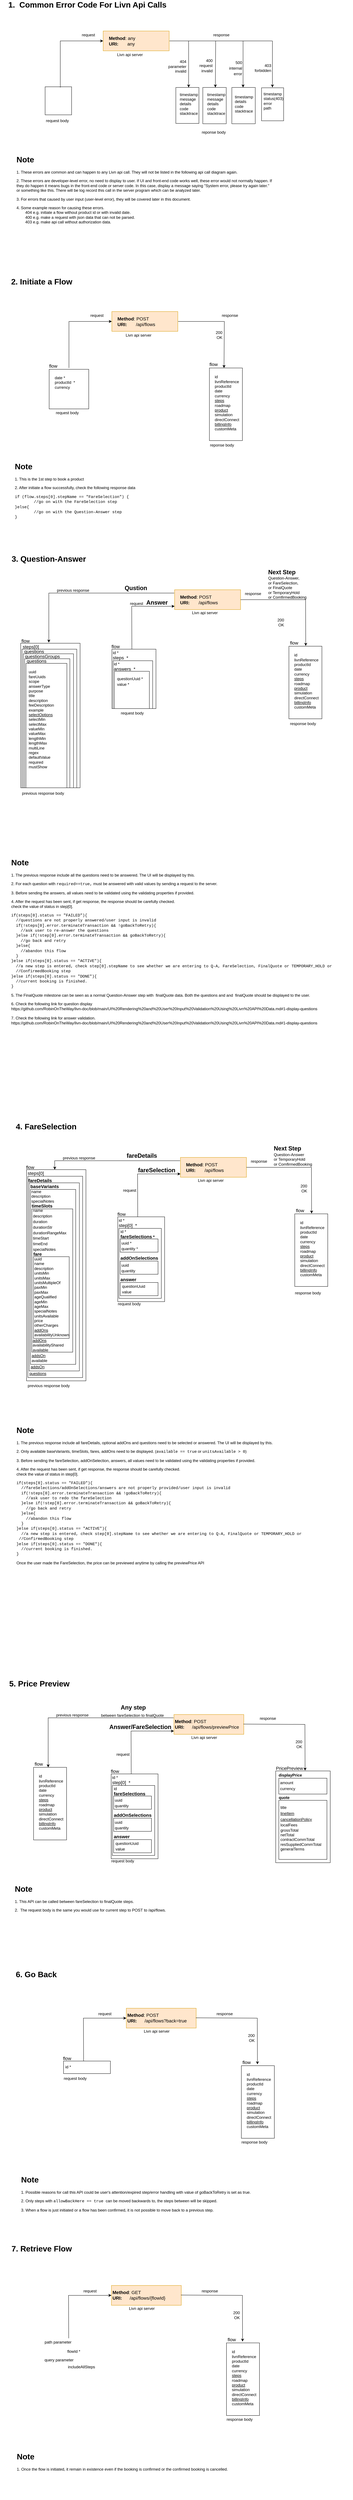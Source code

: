 <mxfile version="20.3.0" type="device"><diagram id="kgpKYQtTHZ0yAKxKKP6v" name="Page-1"><mxGraphModel dx="1296" dy="1564" grid="1" gridSize="10" guides="1" tooltips="1" connect="1" arrows="1" fold="1" page="1" pageScale="1" pageWidth="1100" pageHeight="850" math="0" shadow="0"><root><mxCell id="0"/><mxCell id="1" parent="0"/><mxCell id="mYa-U9wDJreQUVdP4TBL-1" value="&lt;font style=&quot;font-size: 24px;&quot;&gt;&lt;b&gt;2. Initiate a Flow&lt;/b&gt;&lt;/font&gt;" style="text;html=1;strokeColor=none;fillColor=none;align=center;verticalAlign=middle;whiteSpace=wrap;rounded=0;" parent="1" vertex="1"><mxGeometry x="40" y="10" width="195" height="40" as="geometry"/></mxCell><mxCell id="mYa-U9wDJreQUVdP4TBL-2" value="" style="rounded=0;whiteSpace=wrap;html=1;fontSize=18;fillColor=#ffe6cc;strokeColor=#d79b00;" parent="1" vertex="1"><mxGeometry x="350" y="120" width="200" height="60" as="geometry"/></mxCell><mxCell id="mYa-U9wDJreQUVdP4TBL-3" value="" style="rounded=0;whiteSpace=wrap;html=1;fontSize=18;" parent="1" vertex="1"><mxGeometry x="160" y="295" width="120" height="120" as="geometry"/></mxCell><mxCell id="mYa-U9wDJreQUVdP4TBL-4" value="" style="endArrow=classic;html=1;rounded=0;fontSize=18;" parent="1" edge="1"><mxGeometry width="50" height="50" relative="1" as="geometry"><mxPoint x="220" y="291" as="sourcePoint"/><mxPoint x="350" y="150" as="targetPoint"/><Array as="points"><mxPoint x="220" y="150"/></Array></mxGeometry></mxCell><mxCell id="mYa-U9wDJreQUVdP4TBL-6" value="&lt;font style=&quot;font-size: 12px;&quot;&gt;Livn api server&lt;/font&gt;" style="text;html=1;strokeColor=none;fillColor=none;align=center;verticalAlign=middle;whiteSpace=wrap;rounded=0;fontSize=18;" parent="1" vertex="1"><mxGeometry x="386" y="180" width="90" height="20" as="geometry"/></mxCell><mxCell id="mYa-U9wDJreQUVdP4TBL-8" value="&lt;font style=&quot;font-size: 12px;&quot;&gt;request&lt;/font&gt;" style="text;html=1;strokeColor=none;fillColor=none;align=center;verticalAlign=middle;whiteSpace=wrap;rounded=0;fontSize=18;" parent="1" vertex="1"><mxGeometry x="260" y="120" width="90" height="20" as="geometry"/></mxCell><mxCell id="mYa-U9wDJreQUVdP4TBL-9" value="&lt;font style=&quot;font-size: 12px;&quot;&gt;date *&lt;br&gt;productId&amp;nbsp; *&lt;br&gt;currency&lt;/font&gt;" style="text;html=1;strokeColor=none;fillColor=none;align=left;verticalAlign=middle;whiteSpace=wrap;rounded=0;fontSize=12;" parent="1" vertex="1"><mxGeometry x="175" y="295" width="90" height="80" as="geometry"/></mxCell><mxCell id="mYa-U9wDJreQUVdP4TBL-10" value="" style="endArrow=classic;html=1;rounded=0;fontSize=18;exitX=0.25;exitY=0;exitDx=0;exitDy=0;" parent="1" edge="1"><mxGeometry width="50" height="50" relative="1" as="geometry"><mxPoint x="551.0" y="150" as="sourcePoint"/><mxPoint x="690" y="291" as="targetPoint"/><Array as="points"><mxPoint x="691" y="150"/></Array></mxGeometry></mxCell><mxCell id="mYa-U9wDJreQUVdP4TBL-11" value="&lt;font style=&quot;font-size: 12px;&quot;&gt;response&lt;/font&gt;" style="text;html=1;strokeColor=none;fillColor=none;align=center;verticalAlign=middle;whiteSpace=wrap;rounded=0;fontSize=18;" parent="1" vertex="1"><mxGeometry x="663" y="120" width="90" height="20" as="geometry"/></mxCell><mxCell id="mYa-U9wDJreQUVdP4TBL-12" value="flow" style="text;html=1;strokeColor=none;fillColor=none;align=center;verticalAlign=middle;whiteSpace=wrap;rounded=0;fontSize=14;" parent="1" vertex="1"><mxGeometry x="140" y="270" width="65" height="30" as="geometry"/></mxCell><mxCell id="mYa-U9wDJreQUVdP4TBL-16" value="&lt;font style=&quot;font-size: 12px;&quot;&gt;request body&lt;/font&gt;" style="text;html=1;strokeColor=none;fillColor=none;align=center;verticalAlign=middle;whiteSpace=wrap;rounded=0;fontSize=18;" parent="1" vertex="1"><mxGeometry x="170" y="415" width="90" height="20" as="geometry"/></mxCell><mxCell id="mYa-U9wDJreQUVdP4TBL-17" value="&lt;font style=&quot;font-size: 14px;&quot;&gt;&lt;b&gt;Method&lt;/b&gt;: POST&lt;br&gt;&lt;b&gt;URI:&lt;/b&gt;&amp;nbsp; &amp;nbsp; &amp;nbsp; &amp;nbsp;/api/flows&lt;/font&gt;" style="text;html=1;strokeColor=none;fillColor=none;align=left;verticalAlign=middle;whiteSpace=wrap;rounded=0;fontSize=14;" parent="1" vertex="1"><mxGeometry x="365" y="120" width="160" height="60" as="geometry"/></mxCell><mxCell id="mYa-U9wDJreQUVdP4TBL-19" value="" style="rounded=0;whiteSpace=wrap;html=1;fontSize=18;" parent="1" vertex="1"><mxGeometry x="645.75" y="291" width="100" height="220" as="geometry"/></mxCell><mxCell id="mYa-U9wDJreQUVdP4TBL-20" value="&lt;div style=&quot;&quot;&gt;&lt;span style=&quot;font-size: 12px; background-color: initial;&quot;&gt;200&lt;/span&gt;&lt;/div&gt;&lt;font style=&quot;font-size: 12px;&quot;&gt;&lt;div style=&quot;&quot;&gt;&lt;span style=&quot;background-color: initial;&quot;&gt;OK&lt;/span&gt;&lt;/div&gt;&lt;/font&gt;" style="text;html=1;align=right;verticalAlign=middle;resizable=0;points=[];autosize=1;strokeColor=none;fillColor=none;fontSize=14;" parent="1" vertex="1"><mxGeometry x="646.25" y="170" width="40" height="40" as="geometry"/></mxCell><mxCell id="mYa-U9wDJreQUVdP4TBL-21" value="flow" style="text;html=1;strokeColor=none;fillColor=none;align=center;verticalAlign=middle;whiteSpace=wrap;rounded=0;fontSize=14;" parent="1" vertex="1"><mxGeometry x="625.75" y="265" width="65" height="30" as="geometry"/></mxCell><mxCell id="mYa-U9wDJreQUVdP4TBL-22" value="&lt;div style=&quot;&quot;&gt;&lt;div&gt;id&lt;/div&gt;&lt;div&gt;livnReference&lt;/div&gt;&lt;div&gt;productId&lt;/div&gt;&lt;div&gt;date&lt;/div&gt;&lt;div&gt;currency&lt;/div&gt;&lt;div&gt;&lt;u&gt;steps&lt;/u&gt;&lt;/div&gt;&lt;div&gt;roadmap&lt;/div&gt;&lt;div&gt;&lt;u&gt;product&lt;/u&gt;&lt;/div&gt;&lt;div&gt;simulation&lt;/div&gt;&lt;div&gt;directConnect&lt;/div&gt;&lt;div&gt;&lt;u&gt;billingInfo&lt;/u&gt;&lt;/div&gt;&lt;div&gt;customMeta&lt;/div&gt;&lt;/div&gt;" style="text;html=1;strokeColor=none;fillColor=none;align=left;verticalAlign=middle;whiteSpace=wrap;rounded=0;fontSize=12;" parent="1" vertex="1"><mxGeometry x="659.75" y="292" width="76" height="210" as="geometry"/></mxCell><mxCell id="mYa-U9wDJreQUVdP4TBL-42" value="&lt;h1&gt;Note&lt;/h1&gt;&lt;p&gt;1. This is the 1st step to book a product&lt;/p&gt;&lt;p&gt;2. After initiate a flow successfully, check the following response data&lt;/p&gt;&lt;p&gt;&lt;font face=&quot;Courier New&quot;&gt;if (flow.steps[0].stepName == &quot;FareSelection&quot;) {&lt;br&gt;&lt;span style=&quot;white-space: pre;&quot;&gt;&#9;&lt;/span&gt;//go on with the FareSelection step&lt;br&gt;}else{&lt;br&gt;&lt;span style=&quot;&quot;&gt;&#9;&lt;/span&gt;&lt;span style=&quot;white-space: pre;&quot;&gt;&#9;&lt;/span&gt;//go on with the Question-Answer step&lt;br&gt;}&lt;/font&gt;&lt;/p&gt;" style="text;html=1;strokeColor=none;fillColor=none;spacing=5;spacingTop=-20;whiteSpace=wrap;overflow=hidden;rounded=0;fontSize=12;" parent="1" vertex="1"><mxGeometry x="51.25" y="570" width="787.5" height="210" as="geometry"/></mxCell><mxCell id="TFd1JIE7PNWGDY5XveuO-54" value="&lt;font style=&quot;font-size: 24px;&quot;&gt;&lt;b&gt;3. Question-Answer&lt;/b&gt;&lt;/font&gt;" style="text;html=1;strokeColor=none;fillColor=none;align=center;verticalAlign=middle;whiteSpace=wrap;rounded=0;" parent="1" vertex="1"><mxGeometry x="39" y="850" width="240" height="40" as="geometry"/></mxCell><mxCell id="TFd1JIE7PNWGDY5XveuO-55" value="" style="rounded=0;whiteSpace=wrap;html=1;fontSize=18;fillColor=#ffe6cc;strokeColor=#d79b00;" parent="1" vertex="1"><mxGeometry x="540.25" y="963" width="200" height="60" as="geometry"/></mxCell><mxCell id="TFd1JIE7PNWGDY5XveuO-56" value="" style="rounded=0;whiteSpace=wrap;html=1;fontSize=18;" parent="1" vertex="1"><mxGeometry x="350.25" y="1143" width="133.5" height="180" as="geometry"/></mxCell><mxCell id="TFd1JIE7PNWGDY5XveuO-57" value="" style="endArrow=classic;html=1;rounded=0;fontSize=18;" parent="1" edge="1"><mxGeometry width="50" height="50" relative="1" as="geometry"><mxPoint x="410.75" y="1143" as="sourcePoint"/><mxPoint x="540.25" y="1013" as="targetPoint"/><Array as="points"><mxPoint x="410.25" y="1013"/></Array></mxGeometry></mxCell><mxCell id="TFd1JIE7PNWGDY5XveuO-58" value="&lt;font style=&quot;font-size: 12px;&quot;&gt;Livn api server&lt;/font&gt;" style="text;html=1;strokeColor=none;fillColor=none;align=center;verticalAlign=middle;whiteSpace=wrap;rounded=0;fontSize=18;" parent="1" vertex="1"><mxGeometry x="587.25" y="1021" width="90" height="20" as="geometry"/></mxCell><mxCell id="TFd1JIE7PNWGDY5XveuO-59" value="&lt;font style=&quot;font-size: 12px;&quot;&gt;request&lt;/font&gt;" style="text;html=1;strokeColor=none;fillColor=none;align=center;verticalAlign=middle;whiteSpace=wrap;rounded=0;fontSize=18;" parent="1" vertex="1"><mxGeometry x="380.25" y="993" width="90" height="20" as="geometry"/></mxCell><mxCell id="TFd1JIE7PNWGDY5XveuO-60" value="" style="endArrow=classic;html=1;rounded=0;fontSize=18;" parent="1" edge="1"><mxGeometry width="50" height="50" relative="1" as="geometry"><mxPoint x="740.25" y="993" as="sourcePoint"/><mxPoint x="937.75" y="1133" as="targetPoint"/><Array as="points"><mxPoint x="937.25" y="993"/></Array></mxGeometry></mxCell><mxCell id="TFd1JIE7PNWGDY5XveuO-61" value="&lt;font style=&quot;font-size: 12px;&quot;&gt;response&lt;/font&gt;" style="text;html=1;strokeColor=none;fillColor=none;align=center;verticalAlign=middle;whiteSpace=wrap;rounded=0;fontSize=18;" parent="1" vertex="1"><mxGeometry x="745.25" y="963" width="65.75" height="20" as="geometry"/></mxCell><mxCell id="TFd1JIE7PNWGDY5XveuO-62" value="flow" style="text;html=1;strokeColor=none;fillColor=none;align=center;verticalAlign=middle;whiteSpace=wrap;rounded=0;fontSize=14;" parent="1" vertex="1"><mxGeometry x="328.75" y="1120" width="65" height="30" as="geometry"/></mxCell><mxCell id="TFd1JIE7PNWGDY5XveuO-63" value="&lt;font style=&quot;font-size: 12px;&quot;&gt;request body&lt;/font&gt;" style="text;html=1;strokeColor=none;fillColor=none;align=center;verticalAlign=middle;whiteSpace=wrap;rounded=0;fontSize=18;" parent="1" vertex="1"><mxGeometry x="367.25" y="1325" width="90" height="20" as="geometry"/></mxCell><mxCell id="TFd1JIE7PNWGDY5XveuO-64" value="&lt;font style=&quot;font-size: 14px;&quot;&gt;&lt;b&gt;Method&lt;/b&gt;: POST&lt;br&gt;&lt;b&gt;URI:&lt;/b&gt;&amp;nbsp; &amp;nbsp; &amp;nbsp; &amp;nbsp;/api/flows&lt;/font&gt;" style="text;html=1;strokeColor=none;fillColor=none;align=left;verticalAlign=middle;whiteSpace=wrap;rounded=0;fontSize=14;" parent="1" vertex="1"><mxGeometry x="555.25" y="963" width="160" height="60" as="geometry"/></mxCell><mxCell id="TFd1JIE7PNWGDY5XveuO-66" value="" style="rounded=0;whiteSpace=wrap;html=1;fontSize=18;" parent="1" vertex="1"><mxGeometry x="886.75" y="1134" width="100" height="220" as="geometry"/></mxCell><mxCell id="TFd1JIE7PNWGDY5XveuO-67" value="&lt;div style=&quot;&quot;&gt;&lt;span style=&quot;font-size: 12px; background-color: initial;&quot;&gt;200&lt;/span&gt;&lt;/div&gt;&lt;font style=&quot;font-size: 12px;&quot;&gt;&lt;div style=&quot;&quot;&gt;&lt;span style=&quot;background-color: initial;&quot;&gt;OK&lt;/span&gt;&lt;/div&gt;&lt;/font&gt;" style="text;html=1;align=right;verticalAlign=middle;resizable=0;points=[];autosize=1;strokeColor=none;fillColor=none;fontSize=14;" parent="1" vertex="1"><mxGeometry x="833.25" y="1041" width="40" height="40" as="geometry"/></mxCell><mxCell id="TFd1JIE7PNWGDY5XveuO-68" value="flow" style="text;html=1;strokeColor=none;fillColor=none;align=center;verticalAlign=middle;whiteSpace=wrap;rounded=0;fontSize=14;" parent="1" vertex="1"><mxGeometry x="869.75" y="1109" width="65" height="30" as="geometry"/></mxCell><mxCell id="TFd1JIE7PNWGDY5XveuO-69" value="&lt;div style=&quot;&quot;&gt;&lt;div&gt;id&lt;/div&gt;&lt;div&gt;livnReference&lt;/div&gt;&lt;div&gt;productId&lt;/div&gt;&lt;div&gt;date&lt;/div&gt;&lt;div&gt;currency&lt;/div&gt;&lt;div&gt;&lt;u&gt;steps&lt;/u&gt;&lt;/div&gt;&lt;div&gt;roadmap&lt;/div&gt;&lt;div&gt;&lt;u&gt;product&lt;/u&gt;&lt;/div&gt;&lt;div&gt;simulation&lt;/div&gt;&lt;div&gt;directConnect&lt;/div&gt;&lt;div&gt;&lt;u&gt;billingInfo&lt;/u&gt;&lt;/div&gt;&lt;div&gt;customMeta&lt;/div&gt;&lt;/div&gt;" style="text;html=1;strokeColor=none;fillColor=none;align=left;verticalAlign=middle;whiteSpace=wrap;rounded=0;fontSize=12;" parent="1" vertex="1"><mxGeometry x="900.75" y="1135" width="76" height="210" as="geometry"/></mxCell><mxCell id="TFd1JIE7PNWGDY5XveuO-82" value="" style="rounded=0;whiteSpace=wrap;html=1;fontSize=18;" parent="1" vertex="1"><mxGeometry x="73.75" y="1125" width="180" height="438" as="geometry"/></mxCell><mxCell id="TFd1JIE7PNWGDY5XveuO-83" value="flow" style="text;html=1;strokeColor=none;fillColor=none;align=center;verticalAlign=middle;whiteSpace=wrap;rounded=0;fontSize=14;" parent="1" vertex="1"><mxGeometry x="55.75" y="1103" width="65" height="30" as="geometry"/></mxCell><mxCell id="TFd1JIE7PNWGDY5XveuO-85" value="&lt;font style=&quot;font-size: 12px;&quot;&gt;previous response&lt;/font&gt;" style="text;html=1;strokeColor=none;fillColor=none;align=center;verticalAlign=middle;whiteSpace=wrap;rounded=0;fontSize=18;" parent="1" vertex="1"><mxGeometry x="141.75" y="953" width="181" height="20" as="geometry"/></mxCell><mxCell id="TFd1JIE7PNWGDY5XveuO-86" value="" style="rounded=0;whiteSpace=wrap;html=1;" parent="1" vertex="1"><mxGeometry x="77.75" y="1143" width="166" height="420" as="geometry"/></mxCell><mxCell id="TFd1JIE7PNWGDY5XveuO-87" value="&lt;b&gt;&lt;font style=&quot;font-size: 18px;&quot;&gt;Qustion&lt;/font&gt;&lt;/b&gt;" style="text;html=1;strokeColor=none;fillColor=none;align=center;verticalAlign=middle;whiteSpace=wrap;rounded=0;" parent="1" vertex="1"><mxGeometry x="392.75" y="943" width="60" height="30" as="geometry"/></mxCell><mxCell id="TFd1JIE7PNWGDY5XveuO-88" value="&lt;b&gt;&lt;font style=&quot;font-size: 18px;&quot;&gt;Answer&lt;/font&gt;&lt;/b&gt;" style="text;html=1;strokeColor=none;fillColor=none;align=center;verticalAlign=middle;whiteSpace=wrap;rounded=0;" parent="1" vertex="1"><mxGeometry x="457.25" y="987" width="60" height="30" as="geometry"/></mxCell><mxCell id="TFd1JIE7PNWGDY5XveuO-89" value="&lt;font style=&quot;&quot;&gt;&lt;span style=&quot;font-weight: bold; font-size: 18px;&quot;&gt;Next Step&lt;br&gt;&lt;/span&gt;Question-Answer,&lt;br&gt;&lt;font style=&quot;font-size: 12px;&quot;&gt;or FareSelection, &lt;br&gt;or FinalQuote&lt;br&gt;or TemporaryHold&lt;br&gt;or ComfirmedBooking&lt;/font&gt;&lt;/font&gt;" style="text;html=1;strokeColor=none;fillColor=none;align=left;verticalAlign=middle;whiteSpace=wrap;rounded=0;" parent="1" vertex="1"><mxGeometry x="821.75" y="906" width="127.25" height="80" as="geometry"/></mxCell><mxCell id="TFd1JIE7PNWGDY5XveuO-90" value="steps[0]" style="text;html=1;strokeColor=none;fillColor=none;align=center;verticalAlign=middle;whiteSpace=wrap;rounded=0;fontSize=14;" parent="1" vertex="1"><mxGeometry x="71.75" y="1121" width="65" height="30" as="geometry"/></mxCell><mxCell id="TFd1JIE7PNWGDY5XveuO-91" value="" style="rounded=0;whiteSpace=wrap;html=1;" parent="1" vertex="1"><mxGeometry x="81.75" y="1157" width="152" height="406" as="geometry"/></mxCell><mxCell id="TFd1JIE7PNWGDY5XveuO-92" value="questions" style="text;html=1;strokeColor=none;fillColor=none;align=center;verticalAlign=middle;whiteSpace=wrap;rounded=0;fontSize=14;" parent="1" vertex="1"><mxGeometry x="81.75" y="1135" width="65" height="30" as="geometry"/></mxCell><mxCell id="TFd1JIE7PNWGDY5XveuO-93" value="" style="rounded=0;whiteSpace=wrap;html=1;" parent="1" vertex="1"><mxGeometry x="85.75" y="1172" width="137" height="391" as="geometry"/></mxCell><mxCell id="TFd1JIE7PNWGDY5XveuO-94" value="questionsGroups" style="text;html=1;strokeColor=none;fillColor=none;align=center;verticalAlign=middle;whiteSpace=wrap;rounded=0;fontSize=14;" parent="1" vertex="1"><mxGeometry x="85.75" y="1150" width="107" height="30" as="geometry"/></mxCell><mxCell id="TFd1JIE7PNWGDY5XveuO-95" value="" style="rounded=0;whiteSpace=wrap;html=1;" parent="1" vertex="1"><mxGeometry x="89.75" y="1186" width="124" height="377" as="geometry"/></mxCell><mxCell id="TFd1JIE7PNWGDY5XveuO-96" value="questions" style="text;html=1;strokeColor=none;fillColor=none;align=left;verticalAlign=middle;whiteSpace=wrap;rounded=0;fontSize=14;" parent="1" vertex="1"><mxGeometry x="89.75" y="1164" width="107" height="30" as="geometry"/></mxCell><mxCell id="TFd1JIE7PNWGDY5XveuO-97" value="" style="rounded=0;whiteSpace=wrap;html=1;fontSize=12;" parent="1" vertex="1"><mxGeometry x="353.75" y="1178" width="120" height="145" as="geometry"/></mxCell><mxCell id="TFd1JIE7PNWGDY5XveuO-98" value="&lt;div&gt;uuid&lt;/div&gt;&lt;div&gt;fareUuids&lt;/div&gt;&lt;div&gt;scope&lt;/div&gt;&lt;div&gt;answerType&lt;/div&gt;&lt;div&gt;purpose&lt;/div&gt;&lt;div&gt;title&lt;/div&gt;&lt;div&gt;description&lt;/div&gt;&lt;div&gt;feeDescription&lt;/div&gt;&lt;div&gt;example&lt;/div&gt;&lt;div&gt;&lt;u&gt;selectOptions&lt;/u&gt;&lt;/div&gt;&lt;div&gt;selectMin&lt;/div&gt;&lt;div&gt;selectMax&lt;/div&gt;&lt;div&gt;valueMin&lt;/div&gt;&lt;div&gt;valueMax&lt;/div&gt;&lt;div&gt;lengthMin&lt;/div&gt;&lt;div&gt;lengthMax&lt;/div&gt;&lt;div&gt;multiLine&lt;/div&gt;&lt;div&gt;regex&lt;/div&gt;&lt;div&gt;defaultValue&lt;/div&gt;&lt;div&gt;required&lt;/div&gt;&lt;div&gt;mustShow&lt;/div&gt;" style="text;html=1;strokeColor=none;fillColor=none;align=left;verticalAlign=middle;whiteSpace=wrap;rounded=0;fontSize=12;" parent="1" vertex="1"><mxGeometry x="96" y="1191" width="60.5" height="330" as="geometry"/></mxCell><mxCell id="TFd1JIE7PNWGDY5XveuO-99" value="&lt;font style=&quot;&quot;&gt;id *&lt;br&gt;&lt;font style=&quot;font-size: 14px;&quot;&gt;steps&amp;nbsp; *&lt;br&gt;&lt;/font&gt;&lt;br&gt;&lt;/font&gt;" style="text;html=1;strokeColor=none;fillColor=none;align=left;verticalAlign=middle;whiteSpace=wrap;rounded=0;fontSize=12;" parent="1" vertex="1"><mxGeometry x="351.25" y="1156" width="90" height="25" as="geometry"/></mxCell><mxCell id="TFd1JIE7PNWGDY5XveuO-100" value="&lt;font style=&quot;&quot;&gt;id *&lt;br&gt;&lt;font style=&quot;font-size: 14px;&quot;&gt;answers&amp;nbsp; *&lt;/font&gt;&lt;br&gt;&lt;br&gt;&lt;/font&gt;" style="text;html=1;strokeColor=none;fillColor=none;align=left;verticalAlign=middle;whiteSpace=wrap;rounded=0;fontSize=12;" parent="1" vertex="1"><mxGeometry x="354.25" y="1190" width="90" height="25" as="geometry"/></mxCell><mxCell id="TFd1JIE7PNWGDY5XveuO-101" value="" style="rounded=0;whiteSpace=wrap;html=1;fontSize=12;" parent="1" vertex="1"><mxGeometry x="357.75" y="1210" width="106" height="113" as="geometry"/></mxCell><mxCell id="TFd1JIE7PNWGDY5XveuO-102" value="&lt;font style=&quot;font-size: 12px;&quot;&gt;questionUuid *&lt;br&gt;value *&lt;/font&gt;" style="text;html=1;strokeColor=none;fillColor=none;align=left;verticalAlign=middle;whiteSpace=wrap;rounded=0;fontSize=14;" parent="1" vertex="1"><mxGeometry x="364.25" y="1211" width="89.5" height="58" as="geometry"/></mxCell><mxCell id="TFd1JIE7PNWGDY5XveuO-103" value="&lt;font style=&quot;font-size: 12px;&quot;&gt;previous response body&lt;/font&gt;" style="text;html=1;strokeColor=none;fillColor=none;align=center;verticalAlign=middle;whiteSpace=wrap;rounded=0;fontSize=18;" parent="1" vertex="1"><mxGeometry x="47.75" y="1568" width="187.25" height="20" as="geometry"/></mxCell><mxCell id="TFd1JIE7PNWGDY5XveuO-105" value="&lt;font style=&quot;font-size: 24px;&quot;&gt;&lt;b&gt;1.&amp;nbsp; Common Error Code For&amp;nbsp;&lt;/b&gt;&lt;b&gt;Livn Api Calls&lt;/b&gt;&lt;b&gt;&lt;br&gt;&amp;nbsp;&lt;/b&gt;&lt;/font&gt;" style="text;html=1;strokeColor=none;fillColor=none;align=center;verticalAlign=middle;whiteSpace=wrap;rounded=0;" parent="1" vertex="1"><mxGeometry x="11" y="-820" width="530.25" height="50" as="geometry"/></mxCell><mxCell id="TFd1JIE7PNWGDY5XveuO-106" value="" style="rounded=0;whiteSpace=wrap;html=1;fontSize=18;fillColor=#ffe6cc;strokeColor=#d79b00;" parent="1" vertex="1"><mxGeometry x="323.75" y="-730" width="200" height="60" as="geometry"/></mxCell><mxCell id="TFd1JIE7PNWGDY5XveuO-107" value="" style="rounded=0;whiteSpace=wrap;html=1;fontSize=18;" parent="1" vertex="1"><mxGeometry x="147.75" y="-561" width="80.25" height="85" as="geometry"/></mxCell><mxCell id="TFd1JIE7PNWGDY5XveuO-108" value="" style="endArrow=classic;html=1;rounded=0;fontSize=18;" parent="1" edge="1"><mxGeometry width="50" height="50" relative="1" as="geometry"><mxPoint x="193.75" y="-559" as="sourcePoint"/><mxPoint x="323.75" y="-700" as="targetPoint"/><Array as="points"><mxPoint x="193.75" y="-700"/></Array></mxGeometry></mxCell><mxCell id="TFd1JIE7PNWGDY5XveuO-109" value="&lt;font style=&quot;font-size: 12px;&quot;&gt;Livn api server&lt;/font&gt;" style="text;html=1;strokeColor=none;fillColor=none;align=center;verticalAlign=middle;whiteSpace=wrap;rounded=0;fontSize=18;" parent="1" vertex="1"><mxGeometry x="359.75" y="-670" width="90" height="20" as="geometry"/></mxCell><mxCell id="TFd1JIE7PNWGDY5XveuO-110" value="&lt;font style=&quot;font-size: 12px;&quot;&gt;request&lt;/font&gt;" style="text;html=1;strokeColor=none;fillColor=none;align=center;verticalAlign=middle;whiteSpace=wrap;rounded=0;fontSize=18;" parent="1" vertex="1"><mxGeometry x="233.75" y="-730" width="90" height="20" as="geometry"/></mxCell><mxCell id="TFd1JIE7PNWGDY5XveuO-112" value="" style="endArrow=classic;html=1;rounded=0;fontSize=18;exitX=0.25;exitY=0;exitDx=0;exitDy=0;" parent="1" edge="1"><mxGeometry width="50" height="50" relative="1" as="geometry"><mxPoint x="524.75" y="-700" as="sourcePoint"/><mxPoint x="663.75" y="-559" as="targetPoint"/><Array as="points"><mxPoint x="664.75" y="-700"/></Array></mxGeometry></mxCell><mxCell id="TFd1JIE7PNWGDY5XveuO-113" value="&lt;font style=&quot;font-size: 12px;&quot;&gt;response&lt;/font&gt;" style="text;html=1;strokeColor=none;fillColor=none;align=center;verticalAlign=middle;whiteSpace=wrap;rounded=0;fontSize=18;" parent="1" vertex="1"><mxGeometry x="636.75" y="-730" width="90" height="20" as="geometry"/></mxCell><mxCell id="TFd1JIE7PNWGDY5XveuO-115" value="&lt;font style=&quot;font-size: 12px;&quot;&gt;request body&lt;/font&gt;" style="text;html=1;strokeColor=none;fillColor=none;align=center;verticalAlign=middle;whiteSpace=wrap;rounded=0;fontSize=18;" parent="1" vertex="1"><mxGeometry x="140" y="-470" width="90" height="20" as="geometry"/></mxCell><mxCell id="TFd1JIE7PNWGDY5XveuO-116" value="&lt;font style=&quot;font-size: 14px;&quot;&gt;&lt;b&gt;Method&lt;/b&gt;: any&lt;br&gt;&lt;b&gt;URI:&lt;/b&gt;&amp;nbsp; &amp;nbsp; &amp;nbsp; &amp;nbsp;any&lt;/font&gt;" style="text;html=1;strokeColor=none;fillColor=none;align=left;verticalAlign=middle;whiteSpace=wrap;rounded=0;fontSize=14;" parent="1" vertex="1"><mxGeometry x="338.75" y="-730" width="160" height="60" as="geometry"/></mxCell><mxCell id="TFd1JIE7PNWGDY5XveuO-117" value="" style="endArrow=classic;html=1;rounded=0;fontSize=14;" parent="1" edge="1"><mxGeometry width="50" height="50" relative="1" as="geometry"><mxPoint x="582.75" y="-700" as="sourcePoint"/><mxPoint x="582.75" y="-559" as="targetPoint"/></mxGeometry></mxCell><mxCell id="TFd1JIE7PNWGDY5XveuO-118" value="" style="rounded=0;whiteSpace=wrap;html=1;fontSize=18;" parent="1" vertex="1"><mxGeometry x="544" y="-559" width="70" height="109" as="geometry"/></mxCell><mxCell id="TFd1JIE7PNWGDY5XveuO-122" value="&lt;div style=&quot;text-align: right;&quot;&gt;&lt;br&gt;&lt;/div&gt;&lt;span style=&quot;font-size: 12px;&quot;&gt;&lt;div style=&quot;text-align: right;&quot;&gt;&lt;span style=&quot;background-color: initial;&quot;&gt;400&lt;/span&gt;&lt;/div&gt;&lt;/span&gt;&lt;span style=&quot;font-size: 12px;&quot;&gt;&lt;div style=&quot;text-align: right;&quot;&gt;&lt;span style=&quot;background-color: initial;&quot;&gt;request&lt;/span&gt;&lt;/div&gt;&lt;/span&gt;&lt;div style=&quot;text-align: right;&quot;&gt;&lt;span style=&quot;font-size: 12px; background-color: initial;&quot;&gt;invalid&lt;/span&gt;&lt;/div&gt;" style="text;html=1;align=center;verticalAlign=middle;resizable=0;points=[];autosize=1;strokeColor=none;fillColor=none;fontSize=14;" parent="1" vertex="1"><mxGeometry x="605.25" y="-673" width="60" height="80" as="geometry"/></mxCell><mxCell id="TFd1JIE7PNWGDY5XveuO-123" value="" style="rounded=0;whiteSpace=wrap;html=1;fontSize=18;" parent="1" vertex="1"><mxGeometry x="625.75" y="-559" width="71" height="110" as="geometry"/></mxCell><mxCell id="TFd1JIE7PNWGDY5XveuO-125" value="" style="endArrow=none;html=1;rounded=0;fontSize=12;" parent="1" edge="1"><mxGeometry width="50" height="50" relative="1" as="geometry"><mxPoint x="656.75" y="-700" as="sourcePoint"/><mxPoint x="836.75" y="-700" as="targetPoint"/></mxGeometry></mxCell><mxCell id="TFd1JIE7PNWGDY5XveuO-126" value="" style="endArrow=classic;html=1;rounded=0;fontSize=14;" parent="1" edge="1"><mxGeometry width="50" height="50" relative="1" as="geometry"><mxPoint x="747.75" y="-700" as="sourcePoint"/><mxPoint x="747.75" y="-559" as="targetPoint"/></mxGeometry></mxCell><mxCell id="TFd1JIE7PNWGDY5XveuO-127" value="" style="rounded=0;whiteSpace=wrap;html=1;fontSize=18;" parent="1" vertex="1"><mxGeometry x="713.75" y="-559" width="71" height="110" as="geometry"/></mxCell><mxCell id="TFd1JIE7PNWGDY5XveuO-129" value="&lt;span style=&quot;font-size: 12px;&quot;&gt;500&lt;br&gt;internal&lt;br&gt;error&lt;br&gt;&lt;br&gt;&lt;/span&gt;" style="text;html=1;align=right;verticalAlign=middle;resizable=0;points=[];autosize=1;strokeColor=none;fillColor=none;fontSize=14;" parent="1" vertex="1"><mxGeometry x="686.25" y="-650" width="60" height="80" as="geometry"/></mxCell><mxCell id="TFd1JIE7PNWGDY5XveuO-130" value="" style="endArrow=classic;html=1;rounded=0;fontSize=14;" parent="1" edge="1"><mxGeometry width="50" height="50" relative="1" as="geometry"><mxPoint x="836.75" y="-700" as="sourcePoint"/><mxPoint x="836.75" y="-559" as="targetPoint"/></mxGeometry></mxCell><mxCell id="TFd1JIE7PNWGDY5XveuO-131" value="&lt;div&gt;403&lt;/div&gt;&lt;div&gt;forbidden&lt;/div&gt;" style="text;html=1;align=right;verticalAlign=middle;resizable=0;points=[];autosize=1;strokeColor=none;fillColor=none;fontSize=12;" parent="1" vertex="1"><mxGeometry x="764.25" y="-638" width="70" height="40" as="geometry"/></mxCell><mxCell id="TFd1JIE7PNWGDY5XveuO-132" value="" style="rounded=0;whiteSpace=wrap;html=1;fontSize=18;" parent="1" vertex="1"><mxGeometry x="803.75" y="-558" width="67" height="100" as="geometry"/></mxCell><mxCell id="TFd1JIE7PNWGDY5XveuO-135" value="&lt;div&gt;timestamp&lt;/div&gt;&lt;div&gt;message&lt;/div&gt;&lt;div&gt;details&lt;/div&gt;&lt;div&gt;code&lt;/div&gt;&lt;div&gt;stacktrace&lt;/div&gt;" style="text;html=1;strokeColor=none;fillColor=none;align=left;verticalAlign=middle;whiteSpace=wrap;rounded=0;fontSize=12;" parent="1" vertex="1"><mxGeometry x="636.75" y="-554" width="60" height="90" as="geometry"/></mxCell><mxCell id="TFd1JIE7PNWGDY5XveuO-136" value="&lt;div&gt;timestamp&lt;/div&gt;&lt;div&gt;details&lt;/div&gt;&lt;div&gt;code&lt;/div&gt;&lt;div&gt;stacktrace&lt;/div&gt;" style="text;html=1;strokeColor=none;fillColor=none;align=left;verticalAlign=middle;whiteSpace=wrap;rounded=0;fontSize=12;" parent="1" vertex="1"><mxGeometry x="720.75" y="-555" width="45.5" height="91" as="geometry"/></mxCell><mxCell id="TFd1JIE7PNWGDY5XveuO-137" value="&lt;div&gt;timestamp&lt;/div&gt;&lt;div&gt;status(403)&lt;/div&gt;&lt;div&gt;error&lt;/div&gt;&lt;div&gt;path&lt;/div&gt;" style="text;html=1;strokeColor=none;fillColor=none;align=left;verticalAlign=middle;whiteSpace=wrap;rounded=0;fontSize=12;" parent="1" vertex="1"><mxGeometry x="807.75" y="-554" width="63" height="71" as="geometry"/></mxCell><mxCell id="TFd1JIE7PNWGDY5XveuO-138" value="&lt;div style=&quot;text-align: right;&quot;&gt;&lt;span style=&quot;font-size: 12px; background-color: initial;&quot;&gt;404&lt;/span&gt;&lt;/div&gt;&lt;div style=&quot;font-size: 12px; text-align: right;&quot;&gt;&lt;span style=&quot;background-color: initial;&quot;&gt;parameter&lt;/span&gt;&lt;/div&gt;&lt;div style=&quot;font-size: 12px; text-align: right;&quot;&gt;invalid&lt;/div&gt;" style="text;html=1;align=center;verticalAlign=middle;resizable=0;points=[];autosize=1;strokeColor=none;fillColor=none;fontSize=14;" parent="1" vertex="1"><mxGeometry x="507.75" y="-654" width="80" height="60" as="geometry"/></mxCell><mxCell id="TFd1JIE7PNWGDY5XveuO-139" value="&lt;div&gt;timestamp&lt;/div&gt;&lt;div&gt;message&lt;/div&gt;&lt;div&gt;details&lt;/div&gt;&lt;div&gt;code&lt;/div&gt;&lt;div&gt;stacktrace&lt;/div&gt;" style="text;html=1;strokeColor=none;fillColor=none;align=left;verticalAlign=middle;whiteSpace=wrap;rounded=0;fontSize=12;" parent="1" vertex="1"><mxGeometry x="554" y="-554.5" width="60" height="90" as="geometry"/></mxCell><mxCell id="TFd1JIE7PNWGDY5XveuO-141" value="&lt;h1&gt;Note&lt;/h1&gt;&lt;p&gt;1. These errors are common and can happen to any Livn api call. They will not be listed in the following api call diagram again.&lt;/p&gt;&lt;p&gt;2. These errors are developer-level error, no need to display to user. If UI and front-end code works well, these error would not normally happen. If they do happen it means bugs in the front-end code or server code. In this case, display a message saying &quot;System error, please try again later.&quot; or something like this. There will be log record this call&lt;span style=&quot;background-color: initial;&quot;&gt;&amp;nbsp;in the server program which can be analyzed later.&lt;/span&gt;&lt;/p&gt;&lt;p&gt;&lt;span style=&quot;background-color: initial;&quot;&gt;3. For errors that caused by user input (user-level error), they will be covered later in this document.&lt;/span&gt;&lt;/p&gt;&lt;p&gt;&lt;span style=&quot;background-color: initial;&quot;&gt;4. Some example reason for causing these errors.&lt;br&gt;&lt;span style=&quot;white-space: pre;&quot;&gt;&#9;&lt;/span&gt;404 e.g. initiate a flow without product id or with invalid date.&lt;br&gt;&lt;span style=&quot;white-space: pre;&quot;&gt;&#9;&lt;/span&gt;400 e.g. make a request with json data that can not be parsed.&lt;br&gt;&lt;span style=&quot;white-space: pre;&quot;&gt;&#9;&lt;/span&gt;403 e.g. make api call without authorization data.&lt;/span&gt;&lt;/p&gt;&lt;p&gt;&lt;span style=&quot;background-color: initial;&quot;&gt;&lt;br&gt;&lt;/span&gt;&lt;/p&gt;&lt;p&gt;&lt;span style=&quot;background-color: initial;&quot;&gt;&lt;br&gt;&lt;/span&gt;&lt;/p&gt;&lt;p&gt;&lt;span style=&quot;background-color: initial;&quot;&gt;&lt;br&gt;&lt;/span&gt;&lt;/p&gt;&lt;p&gt;&lt;br&gt;&lt;/p&gt;&lt;p&gt;&lt;br&gt;&lt;/p&gt;" style="text;html=1;strokeColor=none;fillColor=none;spacing=5;spacingTop=-20;whiteSpace=wrap;overflow=hidden;rounded=0;fontSize=12;" parent="1" vertex="1"><mxGeometry x="55.75" y="-360" width="787.5" height="240" as="geometry"/></mxCell><mxCell id="TFd1JIE7PNWGDY5XveuO-142" value="" style="endArrow=classic;html=1;rounded=0;fontSize=24;" parent="1" edge="1"><mxGeometry width="50" height="50" relative="1" as="geometry"><mxPoint x="539" y="973" as="sourcePoint"/><mxPoint x="159" y="1123" as="targetPoint"/><Array as="points"><mxPoint x="159" y="973"/></Array></mxGeometry></mxCell><mxCell id="TFd1JIE7PNWGDY5XveuO-143" value="&lt;h1&gt;Note&lt;/h1&gt;&lt;p&gt;1. The previous response include all the questions need to be answered. The UI will be displayed by this.&lt;/p&gt;&lt;p&gt;2. For each question with&amp;nbsp;&lt;font face=&quot;Courier New&quot;&gt;required==true,&lt;/font&gt;&amp;nbsp;must be answered with valid values by sending a request to the server.&lt;/p&gt;&lt;p&gt;3. Before sending the answers, all values need to be validated using the validating properties if provided.&lt;/p&gt;&lt;p&gt;4. After the request has been sent, if get response, the response should be carefully checked.&amp;nbsp;&lt;br&gt;&lt;span style=&quot;background-color: initial;&quot;&gt;&lt;span style=&quot;&quot;&gt;&#9;&lt;/span&gt;check the value of status in step[0].&lt;/span&gt;&lt;/p&gt;&lt;p&gt;&lt;font face=&quot;Courier New&quot;&gt;&lt;span style=&quot;background-color: initial;&quot;&gt;if(steps[0].status == &quot;FAILED&quot;){&lt;br&gt;&lt;span style=&quot;&quot;&gt;&lt;/span&gt;&lt;span style=&quot;&quot;&gt;&lt;/span&gt;&amp;nbsp; //&lt;/span&gt;questions are not properly answered/user input is invalid&lt;br&gt;&lt;span style=&quot;background-color: initial;&quot;&gt;&amp;nbsp; if(!steps[0].error.terminateTransaction &amp;amp;&amp;amp; !goBackToRetry){&lt;br&gt;&lt;span style=&quot;&quot;&gt;&lt;span style=&quot;&quot;&gt;&lt;/span&gt;&lt;/span&gt;&lt;span style=&quot;&quot;&gt;&lt;/span&gt;&lt;span style=&quot;&quot;&gt;&lt;/span&gt;&amp;nbsp; &amp;nbsp; //ask user to re-answer the questions&lt;br&gt;&lt;span style=&quot;&quot;&gt;&lt;/span&gt;&lt;span style=&quot;&quot;&gt;&lt;/span&gt;&lt;span style=&quot;&quot;&gt;&lt;/span&gt;&amp;nbsp; }else if(!step[0].error.terminateTransaction &amp;amp;&amp;amp; goBackToRetry){&lt;br&gt;&lt;span style=&quot;&quot;&gt;&lt;span style=&quot;&quot;&gt;&lt;/span&gt;&lt;/span&gt;&lt;span style=&quot;&quot;&gt;&lt;/span&gt;&lt;span style=&quot;&quot;&gt;&lt;/span&gt;&amp;nbsp; &amp;nbsp; //go back and retry&lt;br&gt;&lt;span style=&quot;&quot;&gt;&lt;/span&gt;&lt;span style=&quot;&quot;&gt;&lt;/span&gt;&amp;nbsp; }else{&lt;br&gt;&lt;span style=&quot;&quot;&gt;&lt;/span&gt;&lt;span style=&quot;&quot;&gt;&lt;/span&gt;&lt;span style=&quot;&quot;&gt;&lt;/span&gt;&lt;span style=&quot;&quot;&gt;&lt;/span&gt;&amp;nbsp; &amp;nbsp; //abandon this flow&lt;br&gt;&lt;span style=&quot;&quot;&gt;&lt;/span&gt;&lt;span style=&quot;&quot;&gt;&lt;/span&gt;&amp;nbsp; }&lt;br&gt;}else if(steps[0].status == &quot;ACTIVE&quot;){&lt;br&gt;&lt;span style=&quot;&quot;&gt;&lt;/span&gt;&lt;span style=&quot;&quot;&gt;&lt;/span&gt;&amp;nbsp; //a new step is entered, check step[0].stepName to see whether we are entering to Q-A, FareSelection, FinalQuote or TEMPORARY_HOLD or&amp;nbsp; &amp;nbsp; &amp;nbsp; &amp;nbsp; //ConfirmedBooking step&amp;nbsp;&lt;br&gt;}else if(steps[0].status == &quot;DONE&quot;){&lt;br&gt;&lt;span style=&quot;&quot;&gt;&lt;/span&gt;&lt;span style=&quot;&quot;&gt;&lt;/span&gt;&amp;nbsp; //current booking is finished.&lt;br&gt;}&lt;/span&gt;&lt;/font&gt;&lt;/p&gt;&lt;p&gt;&lt;span style=&quot;background-color: initial;&quot;&gt;5. The FinalQuote milestone can be seen as a normal Question-Answer step with&amp;nbsp; finalQuote data. Both the questions and and&amp;nbsp; finalQuote should be displayed to the user.&lt;/span&gt;&lt;/p&gt;6. Check the following link for question display&lt;br&gt;https://github.com/RobinOnTheWay/livn-doc/blob/main/UI%20Rendering%20and%20User%20Input%20Validation%20Using%20Livn%20API%20Data.md#1-display-questions&lt;br&gt;&lt;br&gt;7. Check the following link for answer validation.&lt;br&gt;https://github.com/RobinOnTheWay/livn-doc/blob/main/UI%20Rendering%20and%20User%20Input%20Validation%20Using%20Livn%20API%20Data.md#1-display-questions&lt;br&gt;&lt;br&gt;&lt;p&gt;&lt;span style=&quot;background-color: initial;&quot;&gt;&amp;nbsp;&lt;/span&gt;&lt;/p&gt;&lt;p&gt;&lt;br&gt;&lt;/p&gt;" style="text;html=1;strokeColor=none;fillColor=none;spacing=5;spacingTop=-20;whiteSpace=wrap;overflow=hidden;rounded=0;fontSize=12;" parent="1" vertex="1"><mxGeometry x="40" y="1770" width="1020" height="540" as="geometry"/></mxCell><mxCell id="TFd1JIE7PNWGDY5XveuO-145" value="&lt;font style=&quot;font-size: 24px;&quot;&gt;&lt;b&gt;4. FareSelection&lt;/b&gt;&lt;/font&gt;" style="text;html=1;strokeColor=none;fillColor=none;align=left;verticalAlign=middle;whiteSpace=wrap;rounded=0;" parent="1" vertex="1"><mxGeometry x="56.75" y="2570" width="240" height="40" as="geometry"/></mxCell><mxCell id="TFd1JIE7PNWGDY5XveuO-146" value="" style="rounded=0;whiteSpace=wrap;html=1;fontSize=18;fillColor=#ffe6cc;strokeColor=#d79b00;" parent="1" vertex="1"><mxGeometry x="558" y="2683" width="200" height="60" as="geometry"/></mxCell><mxCell id="TFd1JIE7PNWGDY5XveuO-147" value="" style="rounded=0;whiteSpace=wrap;html=1;fontSize=18;" parent="1" vertex="1"><mxGeometry x="368" y="2863" width="142" height="257" as="geometry"/></mxCell><mxCell id="TFd1JIE7PNWGDY5XveuO-148" value="" style="endArrow=classic;html=1;rounded=0;fontSize=18;" parent="1" edge="1"><mxGeometry width="50" height="50" relative="1" as="geometry"><mxPoint x="428.5" y="2863.0" as="sourcePoint"/><mxPoint x="558" y="2733.0" as="targetPoint"/><Array as="points"><mxPoint x="428" y="2733"/></Array></mxGeometry></mxCell><mxCell id="TFd1JIE7PNWGDY5XveuO-149" value="&lt;font style=&quot;font-size: 12px;&quot;&gt;Livn api server&lt;/font&gt;" style="text;html=1;strokeColor=none;fillColor=none;align=center;verticalAlign=middle;whiteSpace=wrap;rounded=0;fontSize=18;" parent="1" vertex="1"><mxGeometry x="605" y="2741" width="90" height="20" as="geometry"/></mxCell><mxCell id="TFd1JIE7PNWGDY5XveuO-150" value="&lt;font style=&quot;font-size: 12px;&quot;&gt;request&lt;/font&gt;" style="text;html=1;strokeColor=none;fillColor=none;align=center;verticalAlign=middle;whiteSpace=wrap;rounded=0;fontSize=18;" parent="1" vertex="1"><mxGeometry x="358.75" y="2771" width="90" height="20" as="geometry"/></mxCell><mxCell id="TFd1JIE7PNWGDY5XveuO-151" value="" style="endArrow=classic;html=1;rounded=0;fontSize=18;" parent="1" edge="1"><mxGeometry width="50" height="50" relative="1" as="geometry"><mxPoint x="758" y="2713.0" as="sourcePoint"/><mxPoint x="955.5" y="2853.0" as="targetPoint"/><Array as="points"><mxPoint x="955" y="2713"/></Array></mxGeometry></mxCell><mxCell id="TFd1JIE7PNWGDY5XveuO-152" value="&lt;font style=&quot;font-size: 12px;&quot;&gt;response&lt;/font&gt;" style="text;html=1;strokeColor=none;fillColor=none;align=center;verticalAlign=middle;whiteSpace=wrap;rounded=0;fontSize=18;" parent="1" vertex="1"><mxGeometry x="763" y="2683" width="65.75" height="20" as="geometry"/></mxCell><mxCell id="TFd1JIE7PNWGDY5XveuO-153" value="flow" style="text;html=1;strokeColor=none;fillColor=none;align=center;verticalAlign=middle;whiteSpace=wrap;rounded=0;fontSize=14;" parent="1" vertex="1"><mxGeometry x="346.5" y="2840" width="65" height="30" as="geometry"/></mxCell><mxCell id="TFd1JIE7PNWGDY5XveuO-154" value="&lt;font style=&quot;font-size: 12px;&quot;&gt;request body&lt;/font&gt;" style="text;html=1;strokeColor=none;fillColor=none;align=center;verticalAlign=middle;whiteSpace=wrap;rounded=0;fontSize=18;" parent="1" vertex="1"><mxGeometry x="357.75" y="3115" width="90" height="20" as="geometry"/></mxCell><mxCell id="TFd1JIE7PNWGDY5XveuO-155" value="&lt;font style=&quot;font-size: 14px;&quot;&gt;&lt;b&gt;Method&lt;/b&gt;: POST&lt;br&gt;&lt;b&gt;URI:&lt;/b&gt;&amp;nbsp; &amp;nbsp; &amp;nbsp; &amp;nbsp;/api/flows&lt;/font&gt;" style="text;html=1;strokeColor=none;fillColor=none;align=left;verticalAlign=middle;whiteSpace=wrap;rounded=0;fontSize=14;" parent="1" vertex="1"><mxGeometry x="573" y="2683" width="160" height="60" as="geometry"/></mxCell><mxCell id="TFd1JIE7PNWGDY5XveuO-156" value="" style="rounded=0;whiteSpace=wrap;html=1;fontSize=18;" parent="1" vertex="1"><mxGeometry x="904.5" y="2854" width="100" height="220" as="geometry"/></mxCell><mxCell id="TFd1JIE7PNWGDY5XveuO-157" value="&lt;div style=&quot;&quot;&gt;&lt;span style=&quot;font-size: 12px; background-color: initial;&quot;&gt;200&lt;/span&gt;&lt;/div&gt;&lt;font style=&quot;font-size: 12px;&quot;&gt;&lt;div style=&quot;&quot;&gt;&lt;span style=&quot;background-color: initial;&quot;&gt;OK&lt;/span&gt;&lt;/div&gt;&lt;/font&gt;" style="text;html=1;align=right;verticalAlign=middle;resizable=0;points=[];autosize=1;strokeColor=none;fillColor=none;fontSize=14;" parent="1" vertex="1"><mxGeometry x="902.5" y="2756" width="40" height="40" as="geometry"/></mxCell><mxCell id="TFd1JIE7PNWGDY5XveuO-158" value="flow" style="text;html=1;strokeColor=none;fillColor=none;align=center;verticalAlign=middle;whiteSpace=wrap;rounded=0;fontSize=14;" parent="1" vertex="1"><mxGeometry x="887.5" y="2829" width="65" height="30" as="geometry"/></mxCell><mxCell id="TFd1JIE7PNWGDY5XveuO-159" value="&lt;div style=&quot;&quot;&gt;&lt;div&gt;id&lt;/div&gt;&lt;div&gt;livnReference&lt;/div&gt;&lt;div&gt;productId&lt;/div&gt;&lt;div&gt;date&lt;/div&gt;&lt;div&gt;currency&lt;/div&gt;&lt;div&gt;&lt;u&gt;steps&lt;/u&gt;&lt;/div&gt;&lt;div&gt;roadmap&lt;/div&gt;&lt;div&gt;&lt;u&gt;product&lt;/u&gt;&lt;/div&gt;&lt;div&gt;simulation&lt;/div&gt;&lt;div&gt;directConnect&lt;/div&gt;&lt;div&gt;&lt;u&gt;billingInfo&lt;/u&gt;&lt;/div&gt;&lt;div&gt;customMeta&lt;/div&gt;&lt;/div&gt;" style="text;html=1;strokeColor=none;fillColor=none;align=left;verticalAlign=middle;whiteSpace=wrap;rounded=0;fontSize=12;" parent="1" vertex="1"><mxGeometry x="918.5" y="2855" width="76" height="210" as="geometry"/></mxCell><mxCell id="TFd1JIE7PNWGDY5XveuO-160" value="" style="rounded=0;whiteSpace=wrap;html=1;fontSize=18;" parent="1" vertex="1"><mxGeometry x="91.5" y="2720" width="180" height="640" as="geometry"/></mxCell><mxCell id="TFd1JIE7PNWGDY5XveuO-161" value="flow" style="text;html=1;strokeColor=none;fillColor=none;align=center;verticalAlign=middle;whiteSpace=wrap;rounded=0;fontSize=14;" parent="1" vertex="1"><mxGeometry x="70" y="2698" width="65" height="30" as="geometry"/></mxCell><mxCell id="TFd1JIE7PNWGDY5XveuO-162" value="&lt;font style=&quot;font-size: 12px;&quot;&gt;previous response&lt;/font&gt;" style="text;html=1;strokeColor=none;fillColor=none;align=center;verticalAlign=middle;whiteSpace=wrap;rounded=0;fontSize=18;" parent="1" vertex="1"><mxGeometry x="159.5" y="2673" width="181" height="20" as="geometry"/></mxCell><mxCell id="TFd1JIE7PNWGDY5XveuO-163" value="" style="rounded=0;whiteSpace=wrap;html=1;" parent="1" vertex="1"><mxGeometry x="95.5" y="2740" width="166" height="610" as="geometry"/></mxCell><mxCell id="TFd1JIE7PNWGDY5XveuO-164" value="&lt;b&gt;&lt;font style=&quot;font-size: 18px;&quot;&gt;fareDetails&lt;/font&gt;&lt;/b&gt;" style="text;html=1;strokeColor=none;fillColor=none;align=center;verticalAlign=middle;whiteSpace=wrap;rounded=0;" parent="1" vertex="1"><mxGeometry x="410.5" y="2663" width="60" height="30" as="geometry"/></mxCell><mxCell id="TFd1JIE7PNWGDY5XveuO-165" value="&lt;b&gt;&lt;font style=&quot;font-size: 18px;&quot;&gt;fareSelection&lt;/font&gt;&lt;/b&gt;" style="text;html=1;strokeColor=none;fillColor=none;align=center;verticalAlign=middle;whiteSpace=wrap;rounded=0;" parent="1" vertex="1"><mxGeometry x="456" y="2707" width="60" height="30" as="geometry"/></mxCell><mxCell id="TFd1JIE7PNWGDY5XveuO-166" value="&lt;font style=&quot;&quot;&gt;&lt;span style=&quot;font-weight: bold; font-size: 18px;&quot;&gt;Next Step&lt;/span&gt;&lt;br&gt;&lt;font style=&quot;font-size: 12px;&quot;&gt;Question-Answer&lt;br&gt;or TemporaryHold&lt;br&gt;or ComfirmedBooking&lt;/font&gt;&lt;/font&gt;" style="text;html=1;strokeColor=none;fillColor=none;align=left;verticalAlign=middle;whiteSpace=wrap;rounded=0;" parent="1" vertex="1"><mxGeometry x="838.75" y="2644.5" width="174" height="67" as="geometry"/></mxCell><mxCell id="TFd1JIE7PNWGDY5XveuO-167" value="steps[0]" style="text;html=1;strokeColor=none;fillColor=none;align=center;verticalAlign=middle;whiteSpace=wrap;rounded=0;fontSize=14;" parent="1" vertex="1"><mxGeometry x="86.75" y="2716" width="65" height="30" as="geometry"/></mxCell><mxCell id="TFd1JIE7PNWGDY5XveuO-168" value="" style="rounded=0;whiteSpace=wrap;html=1;" parent="1" vertex="1"><mxGeometry x="99.5" y="2760" width="152" height="570" as="geometry"/></mxCell><mxCell id="TFd1JIE7PNWGDY5XveuO-169" value="&lt;b&gt;fareDetails&lt;/b&gt;" style="text;html=1;strokeColor=none;fillColor=none;align=center;verticalAlign=middle;whiteSpace=wrap;rounded=0;fontSize=14;" parent="1" vertex="1"><mxGeometry x="99.5" y="2738" width="65" height="30" as="geometry"/></mxCell><mxCell id="TFd1JIE7PNWGDY5XveuO-170" value="" style="rounded=0;whiteSpace=wrap;html=1;" parent="1" vertex="1"><mxGeometry x="103.5" y="2780" width="137" height="530" as="geometry"/></mxCell><mxCell id="TFd1JIE7PNWGDY5XveuO-171" value="&lt;b&gt;baseVariants&lt;/b&gt;" style="text;html=1;strokeColor=none;fillColor=none;align=left;verticalAlign=middle;whiteSpace=wrap;rounded=0;fontSize=14;" parent="1" vertex="1"><mxGeometry x="100.5" y="2756" width="107" height="30" as="geometry"/></mxCell><mxCell id="TFd1JIE7PNWGDY5XveuO-172" value="" style="rounded=0;whiteSpace=wrap;html=1;" parent="1" vertex="1"><mxGeometry x="107.5" y="2839" width="124" height="434" as="geometry"/></mxCell><mxCell id="TFd1JIE7PNWGDY5XveuO-173" value="&lt;b&gt;timeSlots&lt;/b&gt;" style="text;html=1;strokeColor=none;fillColor=none;align=left;verticalAlign=middle;whiteSpace=wrap;rounded=0;fontSize=14;" parent="1" vertex="1"><mxGeometry x="104.5" y="2815" width="107" height="30" as="geometry"/></mxCell><mxCell id="TFd1JIE7PNWGDY5XveuO-174" value="" style="rounded=0;whiteSpace=wrap;html=1;fontSize=12;" parent="1" vertex="1"><mxGeometry x="371.5" y="2898" width="128.5" height="212" as="geometry"/></mxCell><mxCell id="TFd1JIE7PNWGDY5XveuO-176" value="&lt;font style=&quot;&quot;&gt;id *&lt;br&gt;&lt;font style=&quot;font-size: 14px;&quot;&gt;step[0]&amp;nbsp; *&lt;br&gt;&lt;/font&gt;&lt;br&gt;&lt;/font&gt;" style="text;html=1;strokeColor=none;fillColor=none;align=left;verticalAlign=middle;whiteSpace=wrap;rounded=0;fontSize=12;" parent="1" vertex="1"><mxGeometry x="369" y="2876" width="90" height="25" as="geometry"/></mxCell><mxCell id="TFd1JIE7PNWGDY5XveuO-177" value="&lt;font style=&quot;&quot;&gt;id *&lt;br&gt;&lt;b&gt;&lt;font style=&quot;font-size: 14px;&quot;&gt;fareSelections&lt;/font&gt;&lt;font style=&quot;font-size: 12px;&quot;&gt; *&lt;/font&gt;&lt;br&gt;&lt;/b&gt;&lt;br&gt;&lt;/font&gt;" style="text;html=1;strokeColor=none;fillColor=none;align=left;verticalAlign=middle;whiteSpace=wrap;rounded=0;fontSize=12;" parent="1" vertex="1"><mxGeometry x="374" y="2910" width="108" height="25" as="geometry"/></mxCell><mxCell id="TFd1JIE7PNWGDY5XveuO-178" value="" style="rounded=0;whiteSpace=wrap;html=1;fontSize=12;" parent="1" vertex="1"><mxGeometry x="375.5" y="2930" width="114.5" height="40" as="geometry"/></mxCell><mxCell id="TFd1JIE7PNWGDY5XveuO-179" value="&lt;font style=&quot;font-size: 12px;&quot;&gt;uuid *&lt;br&gt;quantity&amp;nbsp;*&lt;/font&gt;" style="text;html=1;strokeColor=none;fillColor=none;align=left;verticalAlign=middle;whiteSpace=wrap;rounded=0;fontSize=14;" parent="1" vertex="1"><mxGeometry x="377" y="2930" width="89.5" height="39" as="geometry"/></mxCell><mxCell id="TFd1JIE7PNWGDY5XveuO-181" value="" style="endArrow=classic;html=1;rounded=0;fontSize=24;" parent="1" edge="1"><mxGeometry width="50" height="50" relative="1" as="geometry"><mxPoint x="556.75" y="2693.0" as="sourcePoint"/><mxPoint x="177" y="2720" as="targetPoint"/><Array as="points"><mxPoint x="176.75" y="2693"/></Array></mxGeometry></mxCell><mxCell id="TFd1JIE7PNWGDY5XveuO-182" value="" style="rounded=0;whiteSpace=wrap;html=1;" parent="1" vertex="1"><mxGeometry x="112.25" y="2983.75" width="108.5" height="247.5" as="geometry"/></mxCell><mxCell id="TFd1JIE7PNWGDY5XveuO-183" value="&lt;b&gt;fare&lt;/b&gt;" style="text;html=1;strokeColor=none;fillColor=none;align=left;verticalAlign=middle;whiteSpace=wrap;rounded=0;fontSize=14;" parent="1" vertex="1"><mxGeometry x="110.38" y="2961" width="71.75" height="30" as="geometry"/></mxCell><mxCell id="TFd1JIE7PNWGDY5XveuO-175" value="&lt;div&gt;uuid&lt;/div&gt;&lt;div&gt;name&lt;br&gt;&lt;div&gt;description&lt;/div&gt;&lt;div&gt;unitsMin&lt;/div&gt;&lt;div&gt;unitsMax&lt;/div&gt;&lt;div&gt;unitsMultipleOf&lt;/div&gt;&lt;div&gt;paxMin&lt;/div&gt;&lt;div&gt;paxMax&lt;/div&gt;&lt;div&gt;ageQualified&lt;/div&gt;&lt;div&gt;ageMin&lt;/div&gt;&lt;div&gt;ageMax&lt;/div&gt;&lt;div&gt;specialNotes&lt;/div&gt;&lt;div&gt;unitsAvailable&lt;/div&gt;&lt;div&gt;price&lt;/div&gt;&lt;div&gt;otherCharges&lt;/div&gt;&lt;div&gt;&lt;u&gt;addOns&lt;/u&gt;&lt;/div&gt;&lt;div&gt;availabilityUnknown&lt;/div&gt;&lt;/div&gt;&lt;div&gt;&lt;br&gt;&lt;/div&gt;" style="text;html=1;strokeColor=none;fillColor=none;align=left;verticalAlign=middle;whiteSpace=wrap;rounded=0;fontSize=12;" parent="1" vertex="1"><mxGeometry x="113" y="2996" width="106" height="233" as="geometry"/></mxCell><mxCell id="L7da6rXzCQ3PbDmxUSsm-1" value="&lt;font style=&quot;font-size: 12px;&quot;&gt;name&lt;br&gt;&lt;/font&gt;&lt;div&gt;&lt;font style=&quot;font-size: 12px;&quot;&gt;description&lt;/font&gt;&lt;/div&gt;&lt;div&gt;&lt;font style=&quot;font-size: 12px;&quot;&gt;duration&lt;/font&gt;&lt;/div&gt;&lt;div&gt;&lt;font style=&quot;font-size: 12px;&quot;&gt;durationStr&lt;/font&gt;&lt;/div&gt;&lt;div&gt;&lt;font style=&quot;font-size: 12px;&quot;&gt;durationRangeMax&lt;/font&gt;&lt;/div&gt;&lt;div&gt;&lt;font style=&quot;font-size: 12px;&quot;&gt;timeStart&lt;/font&gt;&lt;/div&gt;&lt;div&gt;&lt;font style=&quot;font-size: 12px;&quot;&gt;timeEnd&lt;/font&gt;&lt;/div&gt;&lt;div&gt;&lt;font style=&quot;font-size: 12px;&quot;&gt;specialNotes&lt;/font&gt;&lt;/div&gt;" style="text;html=1;strokeColor=none;fillColor=none;align=left;verticalAlign=middle;whiteSpace=wrap;rounded=0;fontSize=14;" vertex="1" parent="1"><mxGeometry x="109.38" y="2832" width="107" height="140" as="geometry"/></mxCell><mxCell id="L7da6rXzCQ3PbDmxUSsm-2" value="&lt;u&gt;addOns&lt;/u&gt;&lt;br&gt;&lt;div&gt;availabilityShared&lt;/div&gt;&lt;div&gt;available&lt;/div&gt;" style="text;html=1;strokeColor=none;fillColor=none;align=left;verticalAlign=middle;whiteSpace=wrap;rounded=0;fontSize=12;" vertex="1" parent="1"><mxGeometry x="107.75" y="3237" width="60" height="30" as="geometry"/></mxCell><mxCell id="L7da6rXzCQ3PbDmxUSsm-5" value="&lt;div style=&quot;text-align: left;&quot;&gt;&lt;span style=&quot;background-color: initial;&quot;&gt;name&lt;/span&gt;&lt;/div&gt;&lt;span style=&quot;&quot;&gt;&lt;div style=&quot;text-align: left;&quot;&gt;&lt;span style=&quot;background-color: initial;&quot;&gt;description&lt;/span&gt;&lt;/div&gt;&lt;div style=&quot;text-align: left;&quot;&gt;&lt;span style=&quot;background-color: initial;&quot;&gt;specialNotes&lt;/span&gt;&lt;/div&gt;&lt;/span&gt;" style="text;html=1;strokeColor=none;fillColor=none;align=center;verticalAlign=middle;whiteSpace=wrap;rounded=0;fontSize=12;" vertex="1" parent="1"><mxGeometry x="103.5" y="2781" width="72.5" height="40" as="geometry"/></mxCell><mxCell id="L7da6rXzCQ3PbDmxUSsm-6" value="&lt;u&gt;addsOn&lt;/u&gt;&lt;br&gt;available" style="text;html=1;strokeColor=none;fillColor=none;align=left;verticalAlign=middle;whiteSpace=wrap;rounded=0;fontSize=12;" vertex="1" parent="1"><mxGeometry x="104.75" y="3276" width="60" height="30" as="geometry"/></mxCell><mxCell id="L7da6rXzCQ3PbDmxUSsm-7" value="&lt;u&gt;addsOn&lt;/u&gt;" style="text;html=1;strokeColor=none;fillColor=none;align=left;verticalAlign=middle;whiteSpace=wrap;rounded=0;fontSize=12;" vertex="1" parent="1"><mxGeometry x="102" y="3303" width="60" height="30" as="geometry"/></mxCell><mxCell id="L7da6rXzCQ3PbDmxUSsm-10" value="" style="rounded=0;whiteSpace=wrap;html=1;fontSize=12;" vertex="1" parent="1"><mxGeometry x="375.5" y="2997" width="114.5" height="40" as="geometry"/></mxCell><mxCell id="L7da6rXzCQ3PbDmxUSsm-11" value="&lt;font style=&quot;font-size: 12px;&quot;&gt;uuid&amp;nbsp;&lt;br&gt;quantity&amp;nbsp;&lt;/font&gt;" style="text;html=1;strokeColor=none;fillColor=none;align=left;verticalAlign=middle;whiteSpace=wrap;rounded=0;fontSize=14;" vertex="1" parent="1"><mxGeometry x="377" y="2997" width="93" height="39" as="geometry"/></mxCell><mxCell id="L7da6rXzCQ3PbDmxUSsm-12" value="&lt;font style=&quot;&quot;&gt;&lt;b&gt;&lt;br&gt;&lt;font style=&quot;font-size: 14px;&quot;&gt;addOnSelections&lt;/font&gt;&lt;font style=&quot;font-size: 12px;&quot;&gt;&amp;nbsp;&lt;/font&gt;&lt;br&gt;&lt;/b&gt;&lt;br&gt;&lt;/font&gt;" style="text;html=1;strokeColor=none;fillColor=none;align=left;verticalAlign=middle;whiteSpace=wrap;rounded=0;fontSize=12;" vertex="1" parent="1"><mxGeometry x="373.5" y="2975" width="106.5" height="25" as="geometry"/></mxCell><mxCell id="L7da6rXzCQ3PbDmxUSsm-13" value="&lt;u&gt;questions&lt;/u&gt;" style="text;html=1;strokeColor=none;fillColor=none;align=left;verticalAlign=middle;whiteSpace=wrap;rounded=0;fontSize=12;" vertex="1" parent="1"><mxGeometry x="97.5" y="3323" width="60" height="30" as="geometry"/></mxCell><mxCell id="L7da6rXzCQ3PbDmxUSsm-14" value="" style="rounded=0;whiteSpace=wrap;html=1;fontSize=12;" vertex="1" parent="1"><mxGeometry x="375.5" y="3062" width="114.5" height="40" as="geometry"/></mxCell><mxCell id="L7da6rXzCQ3PbDmxUSsm-15" value="&lt;font style=&quot;&quot;&gt;&lt;font style=&quot;font-size: 14px;&quot;&gt;&lt;b&gt;answer&lt;/b&gt;&lt;/font&gt;&lt;br&gt;&lt;/font&gt;" style="text;html=1;strokeColor=none;fillColor=none;align=left;verticalAlign=middle;whiteSpace=wrap;rounded=0;fontSize=12;" vertex="1" parent="1"><mxGeometry x="373.5" y="3040" width="106.5" height="25" as="geometry"/></mxCell><mxCell id="L7da6rXzCQ3PbDmxUSsm-16" value="&lt;font style=&quot;font-size: 12px;&quot;&gt;questionUuid&lt;br&gt;value&lt;/font&gt;" style="text;html=1;strokeColor=none;fillColor=none;align=left;verticalAlign=middle;whiteSpace=wrap;rounded=0;fontSize=14;" vertex="1" parent="1"><mxGeometry x="379" y="3052" width="89.5" height="58" as="geometry"/></mxCell><mxCell id="L7da6rXzCQ3PbDmxUSsm-17" value="&lt;font style=&quot;font-size: 12px;&quot;&gt;previous response body&lt;/font&gt;" style="text;html=1;strokeColor=none;fillColor=none;align=left;verticalAlign=middle;whiteSpace=wrap;rounded=0;fontSize=18;" vertex="1" parent="1"><mxGeometry x="92.5" y="3363" width="215.5" height="20" as="geometry"/></mxCell><mxCell id="L7da6rXzCQ3PbDmxUSsm-18" value="&lt;h1&gt;Note&lt;/h1&gt;&lt;p&gt;1. The previous response include all fareDetails, optional addOns and questions need to be selected or answered. The UI will be displayed by this.&lt;/p&gt;&lt;p&gt;2. Only available baseVariants, timeSlots, fares, addOns need to be displayed. (&lt;font face=&quot;Courier New&quot;&gt;available == true&lt;/font&gt; or &lt;font face=&quot;Courier New&quot;&gt;unitsAvailable &amp;gt; 0&lt;/font&gt;)&amp;nbsp; &amp;nbsp;&lt;/p&gt;&lt;p&gt;3. Before sending the fareSelection, addOnSelection, answers, all values need to be validated using the validating properties if provided.&lt;/p&gt;&lt;p&gt;4. After the request has been sent, if get response, the response should be carefully checked.&amp;nbsp;&lt;br&gt;&lt;span style=&quot;background-color: initial;&quot;&gt;&lt;span style=&quot;&quot;&gt;&#9;&lt;/span&gt;check the value of status in step[0].&lt;/span&gt;&lt;/p&gt;&lt;p&gt;&lt;font face=&quot;Courier New&quot;&gt;&lt;span style=&quot;background-color: initial;&quot;&gt;if(steps[0].status == &quot;FAILED&quot;){&lt;br&gt;&lt;span style=&quot;&quot;&gt;&lt;/span&gt;&lt;span style=&quot;&quot;&gt;&lt;/span&gt;&amp;nbsp; //&lt;/span&gt;fareSelections/addOnSelections/answers are not properly provided/user input is invalid&lt;br&gt;&lt;span style=&quot;background-color: initial;&quot;&gt;&amp;nbsp; if(!steps[0].error.terminateTransaction &amp;amp;&amp;amp; !goBackToRetry){&lt;br&gt;&lt;span style=&quot;&quot;&gt;&lt;span style=&quot;&quot;&gt;&lt;/span&gt;&lt;/span&gt;&lt;span style=&quot;&quot;&gt;&lt;/span&gt;&lt;span style=&quot;&quot;&gt;&lt;/span&gt;&amp;nbsp; &amp;nbsp; //ask user to redo the fareSelection&lt;br&gt;&lt;span style=&quot;&quot;&gt;&lt;/span&gt;&lt;span style=&quot;&quot;&gt;&lt;/span&gt;&lt;span style=&quot;&quot;&gt;&lt;/span&gt;&amp;nbsp; }else if(!step[0].error.terminateTransaction &amp;amp;&amp;amp; goBackToRetry){&lt;br&gt;&lt;span style=&quot;&quot;&gt;&lt;span style=&quot;&quot;&gt;&lt;/span&gt;&lt;/span&gt;&lt;span style=&quot;&quot;&gt;&lt;/span&gt;&lt;span style=&quot;&quot;&gt;&lt;/span&gt;&amp;nbsp; &amp;nbsp; //go back and retry&lt;br&gt;&lt;span style=&quot;&quot;&gt;&lt;/span&gt;&lt;span style=&quot;&quot;&gt;&lt;/span&gt;&amp;nbsp; }else{&lt;br&gt;&lt;span style=&quot;&quot;&gt;&lt;/span&gt;&lt;span style=&quot;&quot;&gt;&lt;/span&gt;&lt;span style=&quot;&quot;&gt;&lt;/span&gt;&lt;span style=&quot;&quot;&gt;&lt;/span&gt;&amp;nbsp; &amp;nbsp; //abandon this flow&lt;br&gt;&lt;span style=&quot;&quot;&gt;&lt;/span&gt;&lt;span style=&quot;&quot;&gt;&lt;/span&gt;&amp;nbsp; }&lt;br&gt;}else if(steps[0].status == &quot;ACTIVE&quot;){&lt;br&gt;&lt;span style=&quot;&quot;&gt;&lt;/span&gt;&lt;span style=&quot;&quot;&gt;&lt;/span&gt;&amp;nbsp; //a new step is entered, check step[0].stepName to see whether we are entering to Q-A, FinalQuote or TEMPORARY_HOLD or&amp;nbsp; &amp;nbsp; &amp;nbsp; &amp;nbsp; &amp;nbsp; &amp;nbsp; &amp;nbsp; &amp;nbsp; &amp;nbsp; &amp;nbsp; &amp;nbsp;//ConfirmedBooking step&amp;nbsp;&lt;br&gt;}else if(steps[0].status == &quot;DONE&quot;){&lt;br&gt;&lt;span style=&quot;&quot;&gt;&lt;/span&gt;&lt;span style=&quot;&quot;&gt;&lt;/span&gt;&amp;nbsp; //current booking is finished.&lt;br&gt;}&lt;/span&gt;&lt;/font&gt;&lt;/p&gt;&lt;p&gt;&lt;/p&gt;&lt;p&gt;&lt;span style=&quot;background-color: initial;&quot;&gt;Once the user made the FareSelection, the price can be previewed anytime by calling the previewPrice API&amp;nbsp;&lt;/span&gt;&lt;/p&gt;&lt;p&gt;&lt;br&gt;&lt;/p&gt;" style="text;html=1;strokeColor=none;fillColor=none;spacing=5;spacingTop=-20;whiteSpace=wrap;overflow=hidden;rounded=0;fontSize=12;" vertex="1" parent="1"><mxGeometry x="55.75" y="3490" width="1020" height="440" as="geometry"/></mxCell><mxCell id="L7da6rXzCQ3PbDmxUSsm-19" value="&lt;font style=&quot;font-size: 24px;&quot;&gt;&lt;b&gt;5. Price Preview&lt;/b&gt;&lt;/font&gt;" style="text;html=1;strokeColor=none;fillColor=none;align=left;verticalAlign=middle;whiteSpace=wrap;rounded=0;" vertex="1" parent="1"><mxGeometry x="37" y="4258" width="240" height="40" as="geometry"/></mxCell><mxCell id="L7da6rXzCQ3PbDmxUSsm-20" value="" style="rounded=0;whiteSpace=wrap;html=1;fontSize=18;fillColor=#ffe6cc;strokeColor=#d79b00;" vertex="1" parent="1"><mxGeometry x="538.25" y="4371" width="211.75" height="60" as="geometry"/></mxCell><mxCell id="L7da6rXzCQ3PbDmxUSsm-22" value="" style="endArrow=classic;html=1;rounded=0;fontSize=18;" edge="1" parent="1"><mxGeometry width="50" height="50" relative="1" as="geometry"><mxPoint x="408.75" y="4551" as="sourcePoint"/><mxPoint x="538.25" y="4421" as="targetPoint"/><Array as="points"><mxPoint x="408.25" y="4421"/></Array></mxGeometry></mxCell><mxCell id="L7da6rXzCQ3PbDmxUSsm-23" value="&lt;font style=&quot;font-size: 12px;&quot;&gt;Livn api server&lt;/font&gt;" style="text;html=1;strokeColor=none;fillColor=none;align=center;verticalAlign=middle;whiteSpace=wrap;rounded=0;fontSize=18;" vertex="1" parent="1"><mxGeometry x="585.25" y="4429" width="90" height="20" as="geometry"/></mxCell><mxCell id="L7da6rXzCQ3PbDmxUSsm-24" value="&lt;font style=&quot;font-size: 12px;&quot;&gt;request&lt;/font&gt;" style="text;html=1;strokeColor=none;fillColor=none;align=center;verticalAlign=middle;whiteSpace=wrap;rounded=0;fontSize=18;" vertex="1" parent="1"><mxGeometry x="338.75" y="4480" width="90" height="20" as="geometry"/></mxCell><mxCell id="L7da6rXzCQ3PbDmxUSsm-25" value="" style="endArrow=classic;html=1;rounded=0;fontSize=18;exitX=1;exitY=0.5;exitDx=0;exitDy=0;" edge="1" parent="1" source="L7da6rXzCQ3PbDmxUSsm-29"><mxGeometry width="50" height="50" relative="1" as="geometry"><mxPoint x="738.25" y="4401" as="sourcePoint"/><mxPoint x="935.75" y="4541" as="targetPoint"/><Array as="points"><mxPoint x="935.25" y="4401"/></Array></mxGeometry></mxCell><mxCell id="L7da6rXzCQ3PbDmxUSsm-26" value="&lt;font style=&quot;font-size: 12px;&quot;&gt;response&lt;/font&gt;" style="text;html=1;strokeColor=none;fillColor=none;align=center;verticalAlign=middle;whiteSpace=wrap;rounded=0;fontSize=18;" vertex="1" parent="1"><mxGeometry x="789.75" y="4371" width="65.75" height="20" as="geometry"/></mxCell><mxCell id="L7da6rXzCQ3PbDmxUSsm-29" value="&lt;font style=&quot;font-size: 14px;&quot;&gt;&lt;b&gt;Method&lt;/b&gt;: POST&lt;br&gt;&lt;b&gt;URI:&lt;/b&gt;&amp;nbsp; &amp;nbsp; &amp;nbsp; /api/flows/previewPrice&lt;/font&gt;" style="text;html=1;strokeColor=none;fillColor=none;align=left;verticalAlign=middle;whiteSpace=wrap;rounded=0;fontSize=14;" vertex="1" parent="1"><mxGeometry x="539" y="4370" width="210" height="60" as="geometry"/></mxCell><mxCell id="L7da6rXzCQ3PbDmxUSsm-30" value="" style="rounded=0;whiteSpace=wrap;html=1;fontSize=18;" vertex="1" parent="1"><mxGeometry x="846.75" y="4542" width="165.25" height="278" as="geometry"/></mxCell><mxCell id="L7da6rXzCQ3PbDmxUSsm-31" value="&lt;div style=&quot;&quot;&gt;&lt;span style=&quot;font-size: 12px; background-color: initial;&quot;&gt;200&lt;/span&gt;&lt;/div&gt;&lt;font style=&quot;font-size: 12px;&quot;&gt;&lt;div style=&quot;&quot;&gt;&lt;span style=&quot;background-color: initial;&quot;&gt;OK&lt;/span&gt;&lt;/div&gt;&lt;/font&gt;" style="text;html=1;align=right;verticalAlign=middle;resizable=0;points=[];autosize=1;strokeColor=none;fillColor=none;fontSize=14;" vertex="1" parent="1"><mxGeometry x="888.25" y="4440" width="40" height="40" as="geometry"/></mxCell><mxCell id="L7da6rXzCQ3PbDmxUSsm-32" value="PricePreview" style="text;html=1;strokeColor=none;fillColor=none;align=center;verticalAlign=middle;whiteSpace=wrap;rounded=0;fontSize=14;" vertex="1" parent="1"><mxGeometry x="855.5" y="4519" width="65" height="30" as="geometry"/></mxCell><mxCell id="L7da6rXzCQ3PbDmxUSsm-36" value="&lt;font style=&quot;font-size: 12px;&quot;&gt;previous response&lt;/font&gt;" style="text;html=1;strokeColor=none;fillColor=none;align=center;verticalAlign=middle;whiteSpace=wrap;rounded=0;fontSize=18;" vertex="1" parent="1"><mxGeometry x="139.75" y="4361" width="181" height="20" as="geometry"/></mxCell><mxCell id="L7da6rXzCQ3PbDmxUSsm-38" value="&lt;span style=&quot;font-weight: bold; font-size: 18px;&quot;&gt;Any step&lt;/span&gt;&lt;font style=&quot;font-size: 12px;&quot;&gt; &lt;br&gt;between fareSelection to finalQuote&lt;/font&gt;&lt;span style=&quot;font-weight: bold; font-size: 18px;&quot;&gt;&amp;nbsp;&lt;/span&gt;" style="text;html=1;strokeColor=none;fillColor=none;align=center;verticalAlign=middle;whiteSpace=wrap;rounded=0;" vertex="1" parent="1"><mxGeometry x="295" y="4346" width="240" height="30" as="geometry"/></mxCell><mxCell id="L7da6rXzCQ3PbDmxUSsm-39" value="&lt;b&gt;&lt;font style=&quot;font-size: 18px;&quot;&gt;Answer/FareSelection&lt;/font&gt;&lt;/b&gt;" style="text;html=1;strokeColor=none;fillColor=none;align=center;verticalAlign=middle;whiteSpace=wrap;rounded=0;" vertex="1" parent="1"><mxGeometry x="374" y="4394" width="124.75" height="30" as="geometry"/></mxCell><mxCell id="L7da6rXzCQ3PbDmxUSsm-55" value="" style="endArrow=classic;html=1;rounded=0;fontSize=24;" edge="1" parent="1"><mxGeometry width="50" height="50" relative="1" as="geometry"><mxPoint x="537" y="4381" as="sourcePoint"/><mxPoint x="157" y="4531" as="targetPoint"/><Array as="points"><mxPoint x="157" y="4381"/></Array></mxGeometry></mxCell><mxCell id="L7da6rXzCQ3PbDmxUSsm-56" value="" style="rounded=0;whiteSpace=wrap;html=1;fontSize=18;" vertex="1" parent="1"><mxGeometry x="112.75" y="4531" width="100" height="220" as="geometry"/></mxCell><mxCell id="L7da6rXzCQ3PbDmxUSsm-57" value="flow" style="text;html=1;strokeColor=none;fillColor=none;align=center;verticalAlign=middle;whiteSpace=wrap;rounded=0;fontSize=14;" vertex="1" parent="1"><mxGeometry x="95.75" y="4506" width="65" height="30" as="geometry"/></mxCell><mxCell id="L7da6rXzCQ3PbDmxUSsm-58" value="&lt;div style=&quot;&quot;&gt;&lt;div&gt;id&lt;/div&gt;&lt;div&gt;livnReference&lt;/div&gt;&lt;div&gt;productId&lt;/div&gt;&lt;div&gt;date&lt;/div&gt;&lt;div&gt;currency&lt;/div&gt;&lt;div&gt;&lt;u&gt;steps&lt;/u&gt;&lt;/div&gt;&lt;div&gt;roadmap&lt;/div&gt;&lt;div&gt;&lt;u&gt;product&lt;/u&gt;&lt;/div&gt;&lt;div&gt;simulation&lt;/div&gt;&lt;div&gt;directConnect&lt;/div&gt;&lt;div&gt;&lt;u&gt;billingInfo&lt;/u&gt;&lt;/div&gt;&lt;div&gt;customMeta&lt;/div&gt;&lt;/div&gt;" style="text;html=1;strokeColor=none;fillColor=none;align=left;verticalAlign=middle;whiteSpace=wrap;rounded=0;fontSize=12;" vertex="1" parent="1"><mxGeometry x="126.75" y="4532" width="76" height="210" as="geometry"/></mxCell><mxCell id="L7da6rXzCQ3PbDmxUSsm-59" value="" style="rounded=0;whiteSpace=wrap;html=1;fontSize=18;" vertex="1" parent="1"><mxGeometry x="348" y="4551" width="142" height="257" as="geometry"/></mxCell><mxCell id="L7da6rXzCQ3PbDmxUSsm-60" value="flow" style="text;html=1;strokeColor=none;fillColor=none;align=center;verticalAlign=middle;whiteSpace=wrap;rounded=0;fontSize=14;" vertex="1" parent="1"><mxGeometry x="326.5" y="4528" width="65" height="30" as="geometry"/></mxCell><mxCell id="L7da6rXzCQ3PbDmxUSsm-61" value="&lt;font style=&quot;font-size: 12px;&quot;&gt;request body&lt;/font&gt;" style="text;html=1;strokeColor=none;fillColor=none;align=center;verticalAlign=middle;whiteSpace=wrap;rounded=0;fontSize=18;" vertex="1" parent="1"><mxGeometry x="337.75" y="4803" width="90" height="20" as="geometry"/></mxCell><mxCell id="L7da6rXzCQ3PbDmxUSsm-62" value="" style="rounded=0;whiteSpace=wrap;html=1;fontSize=12;" vertex="1" parent="1"><mxGeometry x="351.5" y="4586" width="128.5" height="212" as="geometry"/></mxCell><mxCell id="L7da6rXzCQ3PbDmxUSsm-63" value="&lt;font style=&quot;&quot;&gt;id *&lt;br&gt;&lt;font style=&quot;font-size: 14px;&quot;&gt;step[0]&amp;nbsp; *&lt;br&gt;&lt;/font&gt;&lt;br&gt;&lt;/font&gt;" style="text;html=1;strokeColor=none;fillColor=none;align=left;verticalAlign=middle;whiteSpace=wrap;rounded=0;fontSize=12;" vertex="1" parent="1"><mxGeometry x="349" y="4564" width="90" height="25" as="geometry"/></mxCell><mxCell id="L7da6rXzCQ3PbDmxUSsm-64" value="&lt;font style=&quot;&quot;&gt;id&amp;nbsp;&lt;br&gt;&lt;b&gt;&lt;font style=&quot;font-size: 14px;&quot;&gt;fareSelections&lt;/font&gt;&lt;br&gt;&lt;/b&gt;&lt;br&gt;&lt;/font&gt;" style="text;html=1;strokeColor=none;fillColor=none;align=left;verticalAlign=middle;whiteSpace=wrap;rounded=0;fontSize=12;" vertex="1" parent="1"><mxGeometry x="354" y="4598" width="108" height="25" as="geometry"/></mxCell><mxCell id="L7da6rXzCQ3PbDmxUSsm-65" value="" style="rounded=0;whiteSpace=wrap;html=1;fontSize=12;" vertex="1" parent="1"><mxGeometry x="355.5" y="4618" width="114.5" height="40" as="geometry"/></mxCell><mxCell id="L7da6rXzCQ3PbDmxUSsm-66" value="&lt;font style=&quot;font-size: 12px;&quot;&gt;uuid&lt;br&gt;quantity&lt;/font&gt;" style="text;html=1;strokeColor=none;fillColor=none;align=left;verticalAlign=middle;whiteSpace=wrap;rounded=0;fontSize=14;" vertex="1" parent="1"><mxGeometry x="357" y="4618" width="89.5" height="39" as="geometry"/></mxCell><mxCell id="L7da6rXzCQ3PbDmxUSsm-67" value="" style="rounded=0;whiteSpace=wrap;html=1;fontSize=12;" vertex="1" parent="1"><mxGeometry x="355.5" y="4685" width="114.5" height="40" as="geometry"/></mxCell><mxCell id="L7da6rXzCQ3PbDmxUSsm-68" value="&lt;font style=&quot;font-size: 12px;&quot;&gt;uuid&amp;nbsp;&lt;br&gt;quantity&amp;nbsp;&lt;/font&gt;" style="text;html=1;strokeColor=none;fillColor=none;align=left;verticalAlign=middle;whiteSpace=wrap;rounded=0;fontSize=14;" vertex="1" parent="1"><mxGeometry x="357" y="4685" width="93" height="39" as="geometry"/></mxCell><mxCell id="L7da6rXzCQ3PbDmxUSsm-69" value="&lt;font style=&quot;&quot;&gt;&lt;b&gt;&lt;br&gt;&lt;font style=&quot;font-size: 14px;&quot;&gt;addOnSelections&lt;/font&gt;&lt;font style=&quot;font-size: 12px;&quot;&gt;&amp;nbsp;&lt;/font&gt;&lt;br&gt;&lt;/b&gt;&lt;br&gt;&lt;/font&gt;" style="text;html=1;strokeColor=none;fillColor=none;align=left;verticalAlign=middle;whiteSpace=wrap;rounded=0;fontSize=12;" vertex="1" parent="1"><mxGeometry x="353.5" y="4663" width="106.5" height="25" as="geometry"/></mxCell><mxCell id="L7da6rXzCQ3PbDmxUSsm-70" value="" style="rounded=0;whiteSpace=wrap;html=1;fontSize=12;" vertex="1" parent="1"><mxGeometry x="355.5" y="4750" width="114.5" height="40" as="geometry"/></mxCell><mxCell id="L7da6rXzCQ3PbDmxUSsm-71" value="&lt;font style=&quot;&quot;&gt;&lt;font style=&quot;font-size: 14px;&quot;&gt;&lt;b&gt;answer&lt;/b&gt;&lt;/font&gt;&lt;br&gt;&lt;/font&gt;" style="text;html=1;strokeColor=none;fillColor=none;align=left;verticalAlign=middle;whiteSpace=wrap;rounded=0;fontSize=12;" vertex="1" parent="1"><mxGeometry x="353.5" y="4728" width="106.5" height="25" as="geometry"/></mxCell><mxCell id="L7da6rXzCQ3PbDmxUSsm-72" value="&lt;font style=&quot;font-size: 12px;&quot;&gt;questionUuid&lt;br&gt;value&lt;/font&gt;" style="text;html=1;strokeColor=none;fillColor=none;align=left;verticalAlign=middle;whiteSpace=wrap;rounded=0;fontSize=14;" vertex="1" parent="1"><mxGeometry x="359" y="4740" width="89.5" height="58" as="geometry"/></mxCell><mxCell id="L7da6rXzCQ3PbDmxUSsm-74" value="&lt;font style=&quot;font-size: 12px;&quot; face=&quot;Helvetica&quot;&gt;&lt;b&gt;displayPrice&lt;/b&gt;&lt;/font&gt;" style="text;html=1;strokeColor=none;fillColor=none;align=center;verticalAlign=middle;whiteSpace=wrap;rounded=0;fontFamily=Courier New;fontSize=14;" vertex="1" parent="1"><mxGeometry x="860.75" y="4540" width="60" height="30" as="geometry"/></mxCell><mxCell id="L7da6rXzCQ3PbDmxUSsm-76" value="" style="rounded=0;whiteSpace=wrap;html=1;fontFamily=Helvetica;fontSize=12;" vertex="1" parent="1"><mxGeometry x="856.13" y="4564" width="145.87" height="48" as="geometry"/></mxCell><mxCell id="L7da6rXzCQ3PbDmxUSsm-77" value="" style="rounded=0;whiteSpace=wrap;html=1;fontFamily=Helvetica;fontSize=12;" vertex="1" parent="1"><mxGeometry x="856.13" y="4631" width="145.87" height="179" as="geometry"/></mxCell><mxCell id="L7da6rXzCQ3PbDmxUSsm-78" value="&lt;div style=&quot;text-align: left;&quot;&gt;&lt;span style=&quot;font-size: 12px; font-family: Helvetica; background-color: initial;&quot;&gt;amount&lt;/span&gt;&lt;/div&gt;&lt;font face=&quot;Helvetica&quot;&gt;&lt;div style=&quot;text-align: left;&quot;&gt;&lt;span style=&quot;font-size: 12px; background-color: initial;&quot;&gt;currency&lt;/span&gt;&lt;/div&gt;&lt;/font&gt;" style="text;html=1;strokeColor=none;fillColor=none;align=center;verticalAlign=middle;whiteSpace=wrap;rounded=0;fontFamily=Courier New;fontSize=14;" vertex="1" parent="1"><mxGeometry x="852.75" y="4571" width="60" height="30" as="geometry"/></mxCell><mxCell id="L7da6rXzCQ3PbDmxUSsm-79" value="&lt;font style=&quot;font-size: 12px;&quot; face=&quot;Helvetica&quot;&gt;&lt;b&gt;quote&lt;/b&gt;&lt;/font&gt;" style="text;html=1;strokeColor=none;fillColor=none;align=left;verticalAlign=middle;whiteSpace=wrap;rounded=0;fontFamily=Courier New;fontSize=14;" vertex="1" parent="1"><mxGeometry x="853.75" y="4608" width="60" height="30" as="geometry"/></mxCell><mxCell id="L7da6rXzCQ3PbDmxUSsm-80" value="&lt;div style=&quot;text-align: left;&quot;&gt;&lt;font face=&quot;Helvetica&quot;&gt;&lt;span style=&quot;font-size: 12px;&quot;&gt;title&lt;/span&gt;&lt;/font&gt;&lt;/div&gt;&lt;div style=&quot;text-align: left;&quot;&gt;&lt;font face=&quot;Helvetica&quot;&gt;&lt;span style=&quot;font-size: 12px;&quot;&gt;&lt;u style=&quot;&quot;&gt;lineItem&lt;/u&gt;&lt;/span&gt;&lt;/font&gt;&lt;/div&gt;&lt;div style=&quot;text-align: left;&quot;&gt;&lt;font face=&quot;Helvetica&quot;&gt;&lt;span style=&quot;font-size: 12px;&quot;&gt;&lt;u&gt;cancellationPolicy&lt;/u&gt;&lt;br&gt;&lt;/span&gt;&lt;/font&gt;&lt;span style=&quot;font-size: 12px; font-family: Helvetica; background-color: initial;&quot;&gt;localFees&lt;br&gt;&lt;/span&gt;&lt;font face=&quot;Helvetica&quot;&gt;&lt;span style=&quot;font-size: 12px;&quot;&gt;&lt;div&gt;grossTotal&lt;/div&gt;&lt;div&gt;netTotal&lt;/div&gt;&lt;div&gt;contractCommTotal&lt;/div&gt;&lt;div&gt;resSuppliedCommTotal&lt;/div&gt;&lt;div&gt;generalTerms&lt;/div&gt;&lt;/span&gt;&lt;/font&gt;&lt;/div&gt;" style="text;html=1;strokeColor=none;fillColor=none;align=center;verticalAlign=middle;whiteSpace=wrap;rounded=0;fontFamily=Courier New;fontSize=14;" vertex="1" parent="1"><mxGeometry x="862.75" y="4638" width="119.5" height="154" as="geometry"/></mxCell><mxCell id="L7da6rXzCQ3PbDmxUSsm-81" value="&lt;font style=&quot;font-size: 12px;&quot;&gt;response body&lt;/font&gt;" style="text;html=1;strokeColor=none;fillColor=none;align=left;verticalAlign=middle;whiteSpace=wrap;rounded=0;fontSize=18;" vertex="1" parent="1"><mxGeometry x="903" y="3082" width="115" height="20" as="geometry"/></mxCell><mxCell id="L7da6rXzCQ3PbDmxUSsm-84" value="&lt;font style=&quot;font-size: 12px;&quot;&gt;response body&lt;/font&gt;" style="text;html=1;strokeColor=none;fillColor=none;align=center;verticalAlign=middle;whiteSpace=wrap;rounded=0;fontSize=18;" vertex="1" parent="1"><mxGeometry x="835.75" y="1357" width="187.25" height="20" as="geometry"/></mxCell><mxCell id="L7da6rXzCQ3PbDmxUSsm-85" value="&lt;font style=&quot;font-size: 12px;&quot;&gt;reponse body&lt;/font&gt;" style="text;html=1;strokeColor=none;fillColor=none;align=center;verticalAlign=middle;whiteSpace=wrap;rounded=0;fontSize=18;" vertex="1" parent="1"><mxGeometry x="638.75" y="513" width="90" height="20" as="geometry"/></mxCell><mxCell id="L7da6rXzCQ3PbDmxUSsm-86" value="&lt;font style=&quot;font-size: 12px;&quot;&gt;reponse body&lt;/font&gt;" style="text;html=1;strokeColor=none;fillColor=none;align=center;verticalAlign=middle;whiteSpace=wrap;rounded=0;fontSize=18;" vertex="1" parent="1"><mxGeometry x="614" y="-435" width="90" height="20" as="geometry"/></mxCell><mxCell id="L7da6rXzCQ3PbDmxUSsm-87" value="&lt;h1&gt;Note&lt;/h1&gt;&lt;p&gt;1. This API can be called between fareSelection to finalQuote steps.&lt;/p&gt;&lt;p&gt;&lt;span style=&quot;background-color: initial;&quot;&gt;2.&amp;nbsp; The request body is the same you would use for current step to POST&amp;nbsp;&lt;/span&gt;&lt;span style=&quot;background-color: initial;&quot;&gt;to /api/flows.&lt;/span&gt;&lt;/p&gt;&lt;span style=&quot;text-align: center; font-weight: bold; font-size: 18px;&quot;&gt;&amp;nbsp;&lt;/span&gt;" style="text;html=1;strokeColor=none;fillColor=none;spacing=5;spacingTop=-20;whiteSpace=wrap;overflow=hidden;rounded=0;fontFamily=Helvetica;fontSize=12;" vertex="1" parent="1"><mxGeometry x="50.5" y="4880" width="1009.5" height="150" as="geometry"/></mxCell><mxCell id="L7da6rXzCQ3PbDmxUSsm-88" value="&lt;font style=&quot;font-size: 24px;&quot;&gt;&lt;b&gt;6. Go Back&lt;/b&gt;&lt;/font&gt;" style="text;html=1;strokeColor=none;fillColor=none;align=left;verticalAlign=middle;whiteSpace=wrap;rounded=0;" vertex="1" parent="1"><mxGeometry x="56.75" y="5139" width="240" height="40" as="geometry"/></mxCell><mxCell id="L7da6rXzCQ3PbDmxUSsm-89" value="" style="rounded=0;whiteSpace=wrap;html=1;fontSize=18;fillColor=#ffe6cc;strokeColor=#d79b00;" vertex="1" parent="1"><mxGeometry x="393.88" y="5261" width="211.75" height="60" as="geometry"/></mxCell><mxCell id="L7da6rXzCQ3PbDmxUSsm-90" value="" style="endArrow=classic;html=1;rounded=0;fontSize=18;" edge="1" parent="1"><mxGeometry width="50" height="50" relative="1" as="geometry"><mxPoint x="264.38" y="5421" as="sourcePoint"/><mxPoint x="393.88" y="5291" as="targetPoint"/><Array as="points"><mxPoint x="263.88" y="5291"/></Array></mxGeometry></mxCell><mxCell id="L7da6rXzCQ3PbDmxUSsm-91" value="&lt;font style=&quot;font-size: 12px;&quot;&gt;Livn api server&lt;/font&gt;" style="text;html=1;strokeColor=none;fillColor=none;align=center;verticalAlign=middle;whiteSpace=wrap;rounded=0;fontSize=18;" vertex="1" parent="1"><mxGeometry x="440.88" y="5319" width="90" height="20" as="geometry"/></mxCell><mxCell id="L7da6rXzCQ3PbDmxUSsm-92" value="&lt;font style=&quot;font-size: 12px;&quot;&gt;request&lt;/font&gt;" style="text;html=1;strokeColor=none;fillColor=none;align=center;verticalAlign=middle;whiteSpace=wrap;rounded=0;fontSize=18;" vertex="1" parent="1"><mxGeometry x="284.13" y="5266" width="90" height="20" as="geometry"/></mxCell><mxCell id="L7da6rXzCQ3PbDmxUSsm-93" value="" style="endArrow=classic;html=1;rounded=0;fontSize=18;exitX=1;exitY=0.5;exitDx=0;exitDy=0;" edge="1" parent="1" source="L7da6rXzCQ3PbDmxUSsm-95"><mxGeometry width="50" height="50" relative="1" as="geometry"><mxPoint x="593.88" y="5291" as="sourcePoint"/><mxPoint x="791.38" y="5431" as="targetPoint"/><Array as="points"><mxPoint x="790.88" y="5291"/></Array></mxGeometry></mxCell><mxCell id="L7da6rXzCQ3PbDmxUSsm-94" value="&lt;font style=&quot;font-size: 12px;&quot;&gt;response&lt;/font&gt;" style="text;html=1;strokeColor=none;fillColor=none;align=center;verticalAlign=middle;whiteSpace=wrap;rounded=0;fontSize=18;" vertex="1" parent="1"><mxGeometry x="659.38" y="5266" width="65.75" height="20" as="geometry"/></mxCell><mxCell id="L7da6rXzCQ3PbDmxUSsm-95" value="&lt;font style=&quot;font-size: 14px;&quot;&gt;&lt;b&gt;Method&lt;/b&gt;: POST&lt;br&gt;&lt;b&gt;URI:&lt;/b&gt;&amp;nbsp; &amp;nbsp; &amp;nbsp; /api/flows?back=true&lt;/font&gt;" style="text;html=1;strokeColor=none;fillColor=none;align=left;verticalAlign=middle;whiteSpace=wrap;rounded=0;fontSize=14;" vertex="1" parent="1"><mxGeometry x="394.63" y="5260" width="210" height="60" as="geometry"/></mxCell><mxCell id="L7da6rXzCQ3PbDmxUSsm-97" value="&lt;div style=&quot;&quot;&gt;&lt;span style=&quot;font-size: 12px; background-color: initial;&quot;&gt;200&lt;/span&gt;&lt;/div&gt;&lt;font style=&quot;font-size: 12px;&quot;&gt;&lt;div style=&quot;&quot;&gt;&lt;span style=&quot;background-color: initial;&quot;&gt;OK&lt;/span&gt;&lt;/div&gt;&lt;/font&gt;" style="text;html=1;align=right;verticalAlign=middle;resizable=0;points=[];autosize=1;strokeColor=none;fillColor=none;fontSize=14;" vertex="1" parent="1"><mxGeometry x="743.88" y="5330" width="40" height="40" as="geometry"/></mxCell><mxCell id="L7da6rXzCQ3PbDmxUSsm-106" value="" style="rounded=0;whiteSpace=wrap;html=1;fontSize=18;" vertex="1" parent="1"><mxGeometry x="203.63" y="5421" width="142" height="38" as="geometry"/></mxCell><mxCell id="L7da6rXzCQ3PbDmxUSsm-107" value="flow" style="text;html=1;strokeColor=none;fillColor=none;align=center;verticalAlign=middle;whiteSpace=wrap;rounded=0;fontSize=14;" vertex="1" parent="1"><mxGeometry x="182.13" y="5398" width="65" height="30" as="geometry"/></mxCell><mxCell id="L7da6rXzCQ3PbDmxUSsm-108" value="&lt;font style=&quot;font-size: 12px;&quot;&gt;request body&lt;/font&gt;" style="text;html=1;strokeColor=none;fillColor=none;align=center;verticalAlign=middle;whiteSpace=wrap;rounded=0;fontSize=18;" vertex="1" parent="1"><mxGeometry x="194.38" y="5462" width="90" height="20" as="geometry"/></mxCell><mxCell id="L7da6rXzCQ3PbDmxUSsm-110" value="&lt;font style=&quot;&quot;&gt;id *&lt;br&gt;&lt;br&gt;&lt;/font&gt;" style="text;html=1;strokeColor=none;fillColor=none;align=left;verticalAlign=middle;whiteSpace=wrap;rounded=0;fontSize=12;" vertex="1" parent="1"><mxGeometry x="206.63" y="5438" width="90" height="15" as="geometry"/></mxCell><mxCell id="L7da6rXzCQ3PbDmxUSsm-126" value="&lt;h1&gt;Note&lt;/h1&gt;&lt;p&gt;1. Possible reasons for call this API could be user's attention/&lt;span style=&quot;background-color: initial;&quot;&gt;expired step/&lt;/span&gt;&lt;span style=&quot;background-color: initial;&quot;&gt;error handling with value of goBackToRetry is set as true.&lt;/span&gt;&lt;/p&gt;&lt;p&gt;&lt;span style=&quot;background-color: initial;&quot;&gt;2. Only steps with &lt;font face=&quot;Courier New&quot;&gt;allowBackHere == true &lt;/font&gt;can be moved backwards to, the steps between will be skipped.&lt;/span&gt;&lt;/p&gt;&lt;p&gt;3.&amp;nbsp;&lt;span style=&quot;background-color: initial;&quot;&gt;When a flow is just initiated or a flow has been confirmed, it is not possible to move back to a previous step.&lt;/span&gt;&lt;/p&gt;&lt;div&gt;&lt;span style=&quot;background-color: initial;&quot;&gt;&lt;br&gt;&lt;/span&gt;&lt;/div&gt;" style="text;html=1;strokeColor=none;fillColor=none;spacing=5;spacingTop=-20;whiteSpace=wrap;overflow=hidden;rounded=0;fontFamily=Helvetica;fontSize=12;" vertex="1" parent="1"><mxGeometry x="70.25" y="5761" width="1009.5" height="150" as="geometry"/></mxCell><mxCell id="L7da6rXzCQ3PbDmxUSsm-127" value="" style="rounded=0;whiteSpace=wrap;html=1;fontSize=18;" vertex="1" parent="1"><mxGeometry x="742.63" y="5435" width="100" height="220" as="geometry"/></mxCell><mxCell id="L7da6rXzCQ3PbDmxUSsm-128" value="flow" style="text;html=1;strokeColor=none;fillColor=none;align=center;verticalAlign=middle;whiteSpace=wrap;rounded=0;fontSize=14;" vertex="1" parent="1"><mxGeometry x="725.63" y="5410" width="65" height="30" as="geometry"/></mxCell><mxCell id="L7da6rXzCQ3PbDmxUSsm-129" value="&lt;div style=&quot;&quot;&gt;&lt;div&gt;id&lt;/div&gt;&lt;div&gt;livnReference&lt;/div&gt;&lt;div&gt;productId&lt;/div&gt;&lt;div&gt;date&lt;/div&gt;&lt;div&gt;currency&lt;/div&gt;&lt;div&gt;&lt;u&gt;steps&lt;/u&gt;&lt;/div&gt;&lt;div&gt;roadmap&lt;/div&gt;&lt;div&gt;&lt;u&gt;product&lt;/u&gt;&lt;/div&gt;&lt;div&gt;simulation&lt;/div&gt;&lt;div&gt;directConnect&lt;/div&gt;&lt;div&gt;&lt;u&gt;billingInfo&lt;/u&gt;&lt;/div&gt;&lt;div&gt;customMeta&lt;/div&gt;&lt;/div&gt;" style="text;html=1;strokeColor=none;fillColor=none;align=left;verticalAlign=middle;whiteSpace=wrap;rounded=0;fontSize=12;" vertex="1" parent="1"><mxGeometry x="756.63" y="5436" width="76" height="210" as="geometry"/></mxCell><mxCell id="L7da6rXzCQ3PbDmxUSsm-130" value="&lt;font style=&quot;font-size: 12px;&quot;&gt;response body&lt;/font&gt;" style="text;html=1;strokeColor=none;fillColor=none;align=left;verticalAlign=middle;whiteSpace=wrap;rounded=0;fontSize=18;" vertex="1" parent="1"><mxGeometry x="741.13" y="5655" width="115" height="20" as="geometry"/></mxCell><mxCell id="L7da6rXzCQ3PbDmxUSsm-131" value="&lt;font style=&quot;font-size: 24px;&quot;&gt;&lt;b&gt;7.&amp;nbsp;&lt;/b&gt;&lt;/font&gt;&lt;span style=&quot;font-size: 24px;&quot;&gt;&lt;b&gt;Retrieve Flow&lt;/b&gt;&lt;/span&gt;" style="text;html=1;strokeColor=none;fillColor=none;align=left;verticalAlign=middle;whiteSpace=wrap;rounded=0;" vertex="1" parent="1"><mxGeometry x="44.38" y="5970" width="365.62" height="40" as="geometry"/></mxCell><mxCell id="L7da6rXzCQ3PbDmxUSsm-132" value="" style="rounded=0;whiteSpace=wrap;html=1;fontSize=18;fillColor=#ffe6cc;strokeColor=#d79b00;" vertex="1" parent="1"><mxGeometry x="348.75" y="6101" width="211.75" height="60" as="geometry"/></mxCell><mxCell id="L7da6rXzCQ3PbDmxUSsm-133" value="" style="endArrow=classic;html=1;rounded=0;fontSize=18;" edge="1" parent="1"><mxGeometry width="50" height="50" relative="1" as="geometry"><mxPoint x="219.25" y="6261" as="sourcePoint"/><mxPoint x="348.75" y="6131" as="targetPoint"/><Array as="points"><mxPoint x="218.75" y="6131"/></Array></mxGeometry></mxCell><mxCell id="L7da6rXzCQ3PbDmxUSsm-134" value="&lt;font style=&quot;font-size: 12px;&quot;&gt;Livn api server&lt;/font&gt;" style="text;html=1;strokeColor=none;fillColor=none;align=center;verticalAlign=middle;whiteSpace=wrap;rounded=0;fontSize=18;" vertex="1" parent="1"><mxGeometry x="395.75" y="6159" width="90" height="20" as="geometry"/></mxCell><mxCell id="L7da6rXzCQ3PbDmxUSsm-135" value="&lt;font style=&quot;font-size: 12px;&quot;&gt;request&lt;/font&gt;" style="text;html=1;strokeColor=none;fillColor=none;align=center;verticalAlign=middle;whiteSpace=wrap;rounded=0;fontSize=18;" vertex="1" parent="1"><mxGeometry x="239" y="6106" width="90" height="20" as="geometry"/></mxCell><mxCell id="L7da6rXzCQ3PbDmxUSsm-136" value="" style="endArrow=classic;html=1;rounded=0;fontSize=18;exitX=1;exitY=0.5;exitDx=0;exitDy=0;" edge="1" parent="1" source="L7da6rXzCQ3PbDmxUSsm-138"><mxGeometry width="50" height="50" relative="1" as="geometry"><mxPoint x="548.75" y="6131" as="sourcePoint"/><mxPoint x="746.25" y="6271" as="targetPoint"/><Array as="points"><mxPoint x="745.75" y="6131"/></Array></mxGeometry></mxCell><mxCell id="L7da6rXzCQ3PbDmxUSsm-137" value="&lt;font style=&quot;font-size: 12px;&quot;&gt;response&lt;/font&gt;" style="text;html=1;strokeColor=none;fillColor=none;align=center;verticalAlign=middle;whiteSpace=wrap;rounded=0;fontSize=18;" vertex="1" parent="1"><mxGeometry x="614.25" y="6106" width="65.75" height="20" as="geometry"/></mxCell><mxCell id="L7da6rXzCQ3PbDmxUSsm-138" value="&lt;font style=&quot;font-size: 14px;&quot;&gt;&lt;b&gt;Method&lt;/b&gt;: GET&lt;br&gt;&lt;b&gt;URI:&lt;/b&gt;&amp;nbsp; &amp;nbsp; &amp;nbsp; /api/flows/{flowId}&lt;/font&gt;" style="text;html=1;strokeColor=none;fillColor=none;align=left;verticalAlign=middle;whiteSpace=wrap;rounded=0;fontSize=14;" vertex="1" parent="1"><mxGeometry x="349.5" y="6100" width="210" height="60" as="geometry"/></mxCell><mxCell id="L7da6rXzCQ3PbDmxUSsm-139" value="&lt;div style=&quot;&quot;&gt;&lt;span style=&quot;font-size: 12px; background-color: initial;&quot;&gt;200&lt;/span&gt;&lt;/div&gt;&lt;font style=&quot;font-size: 12px;&quot;&gt;&lt;div style=&quot;&quot;&gt;&lt;span style=&quot;background-color: initial;&quot;&gt;OK&lt;/span&gt;&lt;/div&gt;&lt;/font&gt;" style="text;html=1;align=right;verticalAlign=middle;resizable=0;points=[];autosize=1;strokeColor=none;fillColor=none;fontSize=14;" vertex="1" parent="1"><mxGeometry x="698.75" y="6170" width="40" height="40" as="geometry"/></mxCell><mxCell id="L7da6rXzCQ3PbDmxUSsm-142" value="&lt;font style=&quot;font-size: 12px;&quot;&gt;path parameter&lt;/font&gt;" style="text;html=1;strokeColor=none;fillColor=none;align=center;verticalAlign=middle;whiteSpace=wrap;rounded=0;fontSize=18;" vertex="1" parent="1"><mxGeometry x="142.12" y="6261" width="90" height="20" as="geometry"/></mxCell><mxCell id="L7da6rXzCQ3PbDmxUSsm-143" value="&lt;font style=&quot;&quot;&gt;flowId *&lt;br&gt;&lt;br&gt;&lt;/font&gt;" style="text;html=1;strokeColor=none;fillColor=none;align=left;verticalAlign=middle;whiteSpace=wrap;rounded=0;fontSize=12;" vertex="1" parent="1"><mxGeometry x="213.25" y="6300" width="90" height="15" as="geometry"/></mxCell><mxCell id="L7da6rXzCQ3PbDmxUSsm-144" value="" style="rounded=0;whiteSpace=wrap;html=1;fontSize=18;" vertex="1" parent="1"><mxGeometry x="697.5" y="6275" width="100" height="220" as="geometry"/></mxCell><mxCell id="L7da6rXzCQ3PbDmxUSsm-145" value="flow" style="text;html=1;strokeColor=none;fillColor=none;align=center;verticalAlign=middle;whiteSpace=wrap;rounded=0;fontSize=14;" vertex="1" parent="1"><mxGeometry x="680.5" y="6250" width="65" height="30" as="geometry"/></mxCell><mxCell id="L7da6rXzCQ3PbDmxUSsm-146" value="&lt;div style=&quot;&quot;&gt;&lt;div&gt;id&lt;/div&gt;&lt;div&gt;livnReference&lt;/div&gt;&lt;div&gt;productId&lt;/div&gt;&lt;div&gt;date&lt;/div&gt;&lt;div&gt;currency&lt;/div&gt;&lt;div&gt;&lt;u&gt;steps&lt;/u&gt;&lt;/div&gt;&lt;div&gt;roadmap&lt;/div&gt;&lt;div&gt;&lt;u&gt;product&lt;/u&gt;&lt;/div&gt;&lt;div&gt;simulation&lt;/div&gt;&lt;div&gt;directConnect&lt;/div&gt;&lt;div&gt;&lt;u&gt;billingInfo&lt;/u&gt;&lt;/div&gt;&lt;div&gt;customMeta&lt;/div&gt;&lt;/div&gt;" style="text;html=1;strokeColor=none;fillColor=none;align=left;verticalAlign=middle;whiteSpace=wrap;rounded=0;fontSize=12;" vertex="1" parent="1"><mxGeometry x="711.5" y="6276" width="76" height="210" as="geometry"/></mxCell><mxCell id="L7da6rXzCQ3PbDmxUSsm-147" value="&lt;font style=&quot;font-size: 12px;&quot;&gt;response body&lt;/font&gt;" style="text;html=1;strokeColor=none;fillColor=none;align=left;verticalAlign=middle;whiteSpace=wrap;rounded=0;fontSize=18;" vertex="1" parent="1"><mxGeometry x="696" y="6495" width="115" height="20" as="geometry"/></mxCell><mxCell id="L7da6rXzCQ3PbDmxUSsm-148" value="&lt;h1&gt;Note&lt;/h1&gt;&lt;p&gt;&lt;span style=&quot;background-color: initial;&quot;&gt;1. Once&amp;nbsp;&lt;/span&gt;&lt;span style=&quot;background-color: initial;&quot;&gt;the flow is initiated&lt;/span&gt;&lt;span style=&quot;background-color: initial;&quot;&gt;, it remain in existence&amp;nbsp;even if the booking is confirmed or the confirmed booking is cancelled.&lt;/span&gt;&lt;br&gt;&lt;/p&gt;" style="text;html=1;strokeColor=none;fillColor=none;spacing=5;spacingTop=-20;whiteSpace=wrap;overflow=hidden;rounded=0;fontFamily=Helvetica;fontSize=12;" vertex="1" parent="1"><mxGeometry x="56.75" y="6600" width="1009.5" height="150" as="geometry"/></mxCell><mxCell id="L7da6rXzCQ3PbDmxUSsm-151" value="&lt;font style=&quot;font-size: 12px;&quot;&gt;query parameter&lt;/font&gt;" style="text;html=1;strokeColor=none;fillColor=none;align=center;verticalAlign=middle;whiteSpace=wrap;rounded=0;fontSize=18;" vertex="1" parent="1"><mxGeometry x="144.12" y="6315" width="92" height="20" as="geometry"/></mxCell><mxCell id="L7da6rXzCQ3PbDmxUSsm-152" value="&lt;font style=&quot;&quot;&gt;includeAllSteps&lt;br&gt;&lt;/font&gt;" style="text;html=1;strokeColor=none;fillColor=none;align=left;verticalAlign=middle;whiteSpace=wrap;rounded=0;fontSize=12;" vertex="1" parent="1"><mxGeometry x="215.25" y="6340" width="90" height="15" as="geometry"/></mxCell></root></mxGraphModel></diagram></mxfile>